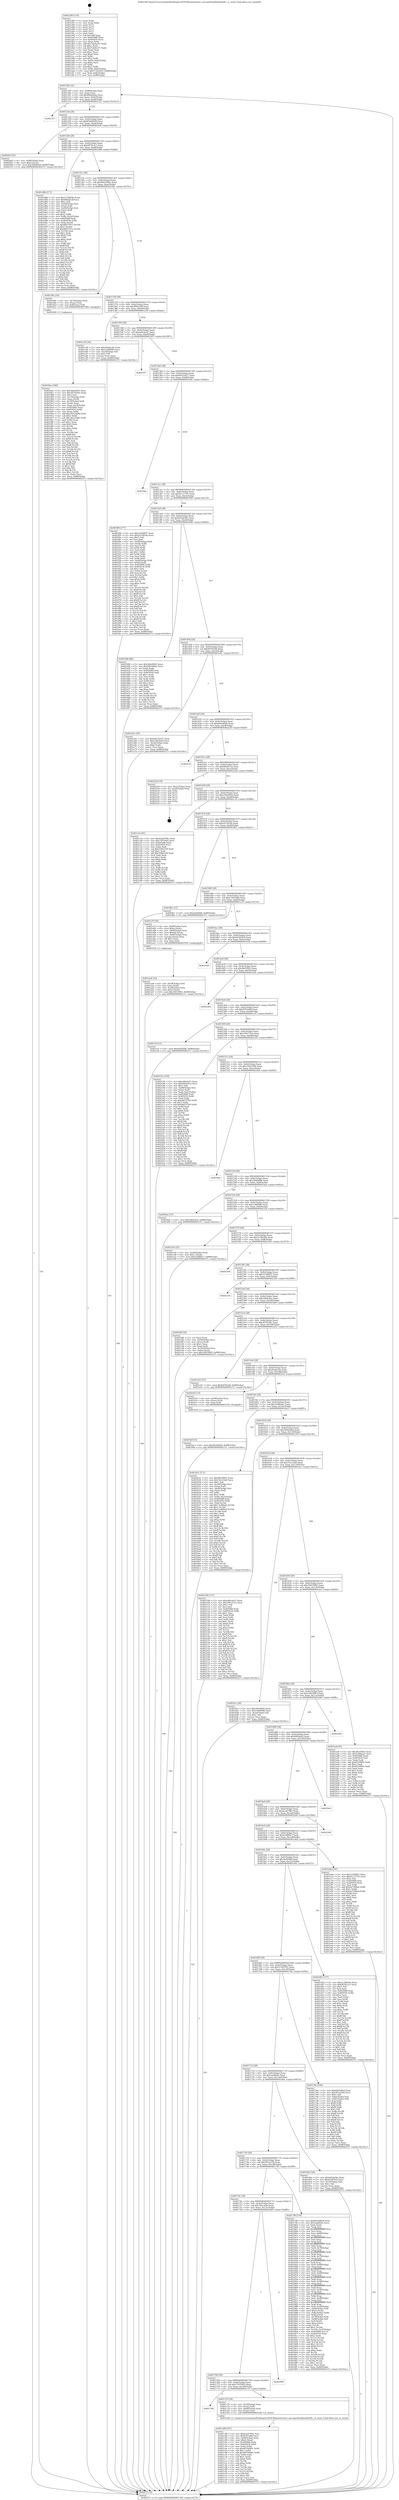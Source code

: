 digraph "0x401290" {
  label = "0x401290 (/mnt/c/Users/mathe/Desktop/tcc/POCII/binaries/extr_micropythonliboofatfsff.c_st_word_Final-ollvm.out::main(0))"
  labelloc = "t"
  node[shape=record]

  Entry [label="",width=0.3,height=0.3,shape=circle,fillcolor=black,style=filled]
  "0x401304" [label="{
     0x401304 [32]\l
     | [instrs]\l
     &nbsp;&nbsp;0x401304 \<+6\>: mov -0x88(%rbp),%eax\l
     &nbsp;&nbsp;0x40130a \<+2\>: mov %eax,%ecx\l
     &nbsp;&nbsp;0x40130c \<+6\>: sub $0x800ae4ba,%ecx\l
     &nbsp;&nbsp;0x401312 \<+6\>: mov %eax,-0x9c(%rbp)\l
     &nbsp;&nbsp;0x401318 \<+6\>: mov %ecx,-0xa0(%rbp)\l
     &nbsp;&nbsp;0x40131e \<+6\>: je 0000000000402353 \<main+0x10c3\>\l
  }"]
  "0x402353" [label="{
     0x402353\l
  }", style=dashed]
  "0x401324" [label="{
     0x401324 [28]\l
     | [instrs]\l
     &nbsp;&nbsp;0x401324 \<+5\>: jmp 0000000000401329 \<main+0x99\>\l
     &nbsp;&nbsp;0x401329 \<+6\>: mov -0x9c(%rbp),%eax\l
     &nbsp;&nbsp;0x40132f \<+5\>: sub $0x85a0d028,%eax\l
     &nbsp;&nbsp;0x401334 \<+6\>: mov %eax,-0xa4(%rbp)\l
     &nbsp;&nbsp;0x40133a \<+6\>: je 00000000004020ef \<main+0xe5f\>\l
  }"]
  Exit [label="",width=0.3,height=0.3,shape=circle,fillcolor=black,style=filled,peripheries=2]
  "0x4020ef" [label="{
     0x4020ef [25]\l
     | [instrs]\l
     &nbsp;&nbsp;0x4020ef \<+4\>: mov -0x80(%rbp),%rax\l
     &nbsp;&nbsp;0x4020f3 \<+6\>: movl $0x0,(%rax)\l
     &nbsp;&nbsp;0x4020f9 \<+10\>: movl $0x309eb0ed,-0x88(%rbp)\l
     &nbsp;&nbsp;0x402103 \<+5\>: jmp 000000000040237c \<main+0x10ec\>\l
  }"]
  "0x401340" [label="{
     0x401340 [28]\l
     | [instrs]\l
     &nbsp;&nbsp;0x401340 \<+5\>: jmp 0000000000401345 \<main+0xb5\>\l
     &nbsp;&nbsp;0x401345 \<+6\>: mov -0x9c(%rbp),%eax\l
     &nbsp;&nbsp;0x40134b \<+5\>: sub $0x9078c3c1,%eax\l
     &nbsp;&nbsp;0x401350 \<+6\>: mov %eax,-0xa8(%rbp)\l
     &nbsp;&nbsp;0x401356 \<+6\>: je 0000000000401d8b \<main+0xafb\>\l
  }"]
  "0x401fcf" [label="{
     0x401fcf [15]\l
     | [instrs]\l
     &nbsp;&nbsp;0x401fcf \<+10\>: movl $0x85a0d028,-0x88(%rbp)\l
     &nbsp;&nbsp;0x401fd9 \<+5\>: jmp 000000000040237c \<main+0x10ec\>\l
  }"]
  "0x401d8b" [label="{
     0x401d8b [171]\l
     | [instrs]\l
     &nbsp;&nbsp;0x401d8b \<+5\>: mov $0x2130630e,%eax\l
     &nbsp;&nbsp;0x401d90 \<+5\>: mov $0x9f42d1df,%ecx\l
     &nbsp;&nbsp;0x401d95 \<+2\>: mov $0x1,%dl\l
     &nbsp;&nbsp;0x401d97 \<+4\>: mov -0x48(%rbp),%rsi\l
     &nbsp;&nbsp;0x401d9b \<+2\>: mov (%rsi),%edi\l
     &nbsp;&nbsp;0x401d9d \<+4\>: mov -0x60(%rbp),%rsi\l
     &nbsp;&nbsp;0x401da1 \<+2\>: cmp (%rsi),%edi\l
     &nbsp;&nbsp;0x401da3 \<+4\>: setl %r8b\l
     &nbsp;&nbsp;0x401da7 \<+4\>: and $0x1,%r8b\l
     &nbsp;&nbsp;0x401dab \<+4\>: mov %r8b,-0x2d(%rbp)\l
     &nbsp;&nbsp;0x401daf \<+7\>: mov 0x405068,%edi\l
     &nbsp;&nbsp;0x401db6 \<+8\>: mov 0x405054,%r9d\l
     &nbsp;&nbsp;0x401dbe \<+3\>: mov %edi,%r10d\l
     &nbsp;&nbsp;0x401dc1 \<+7\>: sub $0xfd027912,%r10d\l
     &nbsp;&nbsp;0x401dc8 \<+4\>: sub $0x1,%r10d\l
     &nbsp;&nbsp;0x401dcc \<+7\>: add $0xfd027912,%r10d\l
     &nbsp;&nbsp;0x401dd3 \<+4\>: imul %r10d,%edi\l
     &nbsp;&nbsp;0x401dd7 \<+3\>: and $0x1,%edi\l
     &nbsp;&nbsp;0x401dda \<+3\>: cmp $0x0,%edi\l
     &nbsp;&nbsp;0x401ddd \<+4\>: sete %r8b\l
     &nbsp;&nbsp;0x401de1 \<+4\>: cmp $0xa,%r9d\l
     &nbsp;&nbsp;0x401de5 \<+4\>: setl %r11b\l
     &nbsp;&nbsp;0x401de9 \<+3\>: mov %r8b,%bl\l
     &nbsp;&nbsp;0x401dec \<+3\>: xor $0xff,%bl\l
     &nbsp;&nbsp;0x401def \<+3\>: mov %r11b,%r14b\l
     &nbsp;&nbsp;0x401df2 \<+4\>: xor $0xff,%r14b\l
     &nbsp;&nbsp;0x401df6 \<+3\>: xor $0x0,%dl\l
     &nbsp;&nbsp;0x401df9 \<+3\>: mov %bl,%r15b\l
     &nbsp;&nbsp;0x401dfc \<+4\>: and $0x0,%r15b\l
     &nbsp;&nbsp;0x401e00 \<+3\>: and %dl,%r8b\l
     &nbsp;&nbsp;0x401e03 \<+3\>: mov %r14b,%r12b\l
     &nbsp;&nbsp;0x401e06 \<+4\>: and $0x0,%r12b\l
     &nbsp;&nbsp;0x401e0a \<+3\>: and %dl,%r11b\l
     &nbsp;&nbsp;0x401e0d \<+3\>: or %r8b,%r15b\l
     &nbsp;&nbsp;0x401e10 \<+3\>: or %r11b,%r12b\l
     &nbsp;&nbsp;0x401e13 \<+3\>: xor %r12b,%r15b\l
     &nbsp;&nbsp;0x401e16 \<+3\>: or %r14b,%bl\l
     &nbsp;&nbsp;0x401e19 \<+3\>: xor $0xff,%bl\l
     &nbsp;&nbsp;0x401e1c \<+3\>: or $0x0,%dl\l
     &nbsp;&nbsp;0x401e1f \<+2\>: and %dl,%bl\l
     &nbsp;&nbsp;0x401e21 \<+3\>: or %bl,%r15b\l
     &nbsp;&nbsp;0x401e24 \<+4\>: test $0x1,%r15b\l
     &nbsp;&nbsp;0x401e28 \<+3\>: cmovne %ecx,%eax\l
     &nbsp;&nbsp;0x401e2b \<+6\>: mov %eax,-0x88(%rbp)\l
     &nbsp;&nbsp;0x401e31 \<+5\>: jmp 000000000040237c \<main+0x10ec\>\l
  }"]
  "0x40135c" [label="{
     0x40135c [28]\l
     | [instrs]\l
     &nbsp;&nbsp;0x40135c \<+5\>: jmp 0000000000401361 \<main+0xd1\>\l
     &nbsp;&nbsp;0x401361 \<+6\>: mov -0x9c(%rbp),%eax\l
     &nbsp;&nbsp;0x401367 \<+5\>: sub $0x9641b842,%eax\l
     &nbsp;&nbsp;0x40136c \<+6\>: mov %eax,-0xac(%rbp)\l
     &nbsp;&nbsp;0x401372 \<+6\>: je 000000000040199c \<main+0x70c\>\l
  }"]
  "0x401c88" [label="{
     0x401c88 [107]\l
     | [instrs]\l
     &nbsp;&nbsp;0x401c88 \<+5\>: mov $0x43a47081,%esi\l
     &nbsp;&nbsp;0x401c8d \<+5\>: mov $0xf597adbf,%ecx\l
     &nbsp;&nbsp;0x401c92 \<+4\>: mov -0x48(%rbp),%rax\l
     &nbsp;&nbsp;0x401c96 \<+6\>: movl $0x0,(%rax)\l
     &nbsp;&nbsp;0x401c9c \<+7\>: mov 0x405068,%edx\l
     &nbsp;&nbsp;0x401ca3 \<+8\>: mov 0x405054,%r8d\l
     &nbsp;&nbsp;0x401cab \<+3\>: mov %edx,%r9d\l
     &nbsp;&nbsp;0x401cae \<+7\>: sub $0x4874d481,%r9d\l
     &nbsp;&nbsp;0x401cb5 \<+4\>: sub $0x1,%r9d\l
     &nbsp;&nbsp;0x401cb9 \<+7\>: add $0x4874d481,%r9d\l
     &nbsp;&nbsp;0x401cc0 \<+4\>: imul %r9d,%edx\l
     &nbsp;&nbsp;0x401cc4 \<+3\>: and $0x1,%edx\l
     &nbsp;&nbsp;0x401cc7 \<+3\>: cmp $0x0,%edx\l
     &nbsp;&nbsp;0x401cca \<+4\>: sete %r10b\l
     &nbsp;&nbsp;0x401cce \<+4\>: cmp $0xa,%r8d\l
     &nbsp;&nbsp;0x401cd2 \<+4\>: setl %r11b\l
     &nbsp;&nbsp;0x401cd6 \<+3\>: mov %r10b,%bl\l
     &nbsp;&nbsp;0x401cd9 \<+3\>: and %r11b,%bl\l
     &nbsp;&nbsp;0x401cdc \<+3\>: xor %r11b,%r10b\l
     &nbsp;&nbsp;0x401cdf \<+3\>: or %r10b,%bl\l
     &nbsp;&nbsp;0x401ce2 \<+3\>: test $0x1,%bl\l
     &nbsp;&nbsp;0x401ce5 \<+3\>: cmovne %ecx,%esi\l
     &nbsp;&nbsp;0x401ce8 \<+6\>: mov %esi,-0x88(%rbp)\l
     &nbsp;&nbsp;0x401cee \<+5\>: jmp 000000000040237c \<main+0x10ec\>\l
  }"]
  "0x40199c" [label="{
     0x40199c [16]\l
     | [instrs]\l
     &nbsp;&nbsp;0x40199c \<+4\>: mov -0x78(%rbp),%rax\l
     &nbsp;&nbsp;0x4019a0 \<+3\>: mov (%rax),%rax\l
     &nbsp;&nbsp;0x4019a3 \<+4\>: mov 0x8(%rax),%rdi\l
     &nbsp;&nbsp;0x4019a7 \<+5\>: call 0000000000401060 \<atoi@plt\>\l
     | [calls]\l
     &nbsp;&nbsp;0x401060 \{1\} (unknown)\l
  }"]
  "0x401378" [label="{
     0x401378 [28]\l
     | [instrs]\l
     &nbsp;&nbsp;0x401378 \<+5\>: jmp 000000000040137d \<main+0xed\>\l
     &nbsp;&nbsp;0x40137d \<+6\>: mov -0x9c(%rbp),%eax\l
     &nbsp;&nbsp;0x401383 \<+5\>: sub $0x9f42d1df,%eax\l
     &nbsp;&nbsp;0x401388 \<+6\>: mov %eax,-0xb0(%rbp)\l
     &nbsp;&nbsp;0x40138e \<+6\>: je 0000000000401e36 \<main+0xba6\>\l
  }"]
  "0x401784" [label="{
     0x401784\l
  }", style=dashed]
  "0x401e36" [label="{
     0x401e36 [30]\l
     | [instrs]\l
     &nbsp;&nbsp;0x401e36 \<+5\>: mov $0x2be8a1de,%eax\l
     &nbsp;&nbsp;0x401e3b \<+5\>: mov $0x1c0bf946,%ecx\l
     &nbsp;&nbsp;0x401e40 \<+3\>: mov -0x2d(%rbp),%dl\l
     &nbsp;&nbsp;0x401e43 \<+3\>: test $0x1,%dl\l
     &nbsp;&nbsp;0x401e46 \<+3\>: cmovne %ecx,%eax\l
     &nbsp;&nbsp;0x401e49 \<+6\>: mov %eax,-0x88(%rbp)\l
     &nbsp;&nbsp;0x401e4f \<+5\>: jmp 000000000040237c \<main+0x10ec\>\l
  }"]
  "0x401394" [label="{
     0x401394 [28]\l
     | [instrs]\l
     &nbsp;&nbsp;0x401394 \<+5\>: jmp 0000000000401399 \<main+0x109\>\l
     &nbsp;&nbsp;0x401399 \<+6\>: mov -0x9c(%rbp),%eax\l
     &nbsp;&nbsp;0x40139f \<+5\>: sub $0xad0c4a51,%eax\l
     &nbsp;&nbsp;0x4013a4 \<+6\>: mov %eax,-0xb4(%rbp)\l
     &nbsp;&nbsp;0x4013aa \<+6\>: je 0000000000402367 \<main+0x10d7\>\l
  }"]
  "0x401c76" [label="{
     0x401c76 [18]\l
     | [instrs]\l
     &nbsp;&nbsp;0x401c76 \<+4\>: mov -0x58(%rbp),%rax\l
     &nbsp;&nbsp;0x401c7a \<+3\>: mov (%rax),%rdi\l
     &nbsp;&nbsp;0x401c7d \<+4\>: mov -0x68(%rbp),%rax\l
     &nbsp;&nbsp;0x401c81 \<+2\>: mov (%rax),%esi\l
     &nbsp;&nbsp;0x401c83 \<+5\>: call 0000000000401240 \<st_word\>\l
     | [calls]\l
     &nbsp;&nbsp;0x401240 \{1\} (/mnt/c/Users/mathe/Desktop/tcc/POCII/binaries/extr_micropythonliboofatfsff.c_st_word_Final-ollvm.out::st_word)\l
  }"]
  "0x402367" [label="{
     0x402367\l
  }", style=dashed]
  "0x4013b0" [label="{
     0x4013b0 [28]\l
     | [instrs]\l
     &nbsp;&nbsp;0x4013b0 \<+5\>: jmp 00000000004013b5 \<main+0x125\>\l
     &nbsp;&nbsp;0x4013b5 \<+6\>: mov -0x9c(%rbp),%eax\l
     &nbsp;&nbsp;0x4013bb \<+5\>: sub $0xb0232637,%eax\l
     &nbsp;&nbsp;0x4013c0 \<+6\>: mov %eax,-0xb8(%rbp)\l
     &nbsp;&nbsp;0x4013c6 \<+6\>: je 0000000000401fde \<main+0xd4e\>\l
  }"]
  "0x401768" [label="{
     0x401768 [28]\l
     | [instrs]\l
     &nbsp;&nbsp;0x401768 \<+5\>: jmp 000000000040176d \<main+0x4dd\>\l
     &nbsp;&nbsp;0x40176d \<+6\>: mov -0x9c(%rbp),%eax\l
     &nbsp;&nbsp;0x401773 \<+5\>: sub $0x7597f4d5,%eax\l
     &nbsp;&nbsp;0x401778 \<+6\>: mov %eax,-0x140(%rbp)\l
     &nbsp;&nbsp;0x40177e \<+6\>: je 0000000000401c76 \<main+0x9e6\>\l
  }"]
  "0x401fde" [label="{
     0x401fde\l
  }", style=dashed]
  "0x4013cc" [label="{
     0x4013cc [28]\l
     | [instrs]\l
     &nbsp;&nbsp;0x4013cc \<+5\>: jmp 00000000004013d1 \<main+0x141\>\l
     &nbsp;&nbsp;0x4013d1 \<+6\>: mov -0x9c(%rbp),%eax\l
     &nbsp;&nbsp;0x4013d7 \<+5\>: sub $0xb1c11761,%eax\l
     &nbsp;&nbsp;0x4013dc \<+6\>: mov %eax,-0xbc(%rbp)\l
     &nbsp;&nbsp;0x4013e2 \<+6\>: je 0000000000401f00 \<main+0xc70\>\l
  }"]
  "0x402080" [label="{
     0x402080\l
  }", style=dashed]
  "0x401f00" [label="{
     0x401f00 [177]\l
     | [instrs]\l
     &nbsp;&nbsp;0x401f00 \<+5\>: mov $0x222f4807,%eax\l
     &nbsp;&nbsp;0x401f05 \<+5\>: mov $0xc015819a,%ecx\l
     &nbsp;&nbsp;0x401f0a \<+2\>: mov $0x1,%dl\l
     &nbsp;&nbsp;0x401f0c \<+2\>: xor %esi,%esi\l
     &nbsp;&nbsp;0x401f0e \<+4\>: mov -0x48(%rbp),%rdi\l
     &nbsp;&nbsp;0x401f12 \<+3\>: mov (%rdi),%r8d\l
     &nbsp;&nbsp;0x401f15 \<+3\>: mov %esi,%r9d\l
     &nbsp;&nbsp;0x401f18 \<+3\>: sub %r8d,%r9d\l
     &nbsp;&nbsp;0x401f1b \<+3\>: mov %esi,%r8d\l
     &nbsp;&nbsp;0x401f1e \<+4\>: sub $0x1,%r8d\l
     &nbsp;&nbsp;0x401f22 \<+3\>: add %r8d,%r9d\l
     &nbsp;&nbsp;0x401f25 \<+3\>: mov %esi,%r8d\l
     &nbsp;&nbsp;0x401f28 \<+3\>: sub %r9d,%r8d\l
     &nbsp;&nbsp;0x401f2b \<+4\>: mov -0x48(%rbp),%rdi\l
     &nbsp;&nbsp;0x401f2f \<+3\>: mov %r8d,(%rdi)\l
     &nbsp;&nbsp;0x401f32 \<+8\>: mov 0x405068,%r8d\l
     &nbsp;&nbsp;0x401f3a \<+8\>: mov 0x405054,%r9d\l
     &nbsp;&nbsp;0x401f42 \<+3\>: sub $0x1,%esi\l
     &nbsp;&nbsp;0x401f45 \<+3\>: mov %r8d,%r10d\l
     &nbsp;&nbsp;0x401f48 \<+3\>: add %esi,%r10d\l
     &nbsp;&nbsp;0x401f4b \<+4\>: imul %r10d,%r8d\l
     &nbsp;&nbsp;0x401f4f \<+4\>: and $0x1,%r8d\l
     &nbsp;&nbsp;0x401f53 \<+4\>: cmp $0x0,%r8d\l
     &nbsp;&nbsp;0x401f57 \<+4\>: sete %r11b\l
     &nbsp;&nbsp;0x401f5b \<+4\>: cmp $0xa,%r9d\l
     &nbsp;&nbsp;0x401f5f \<+3\>: setl %bl\l
     &nbsp;&nbsp;0x401f62 \<+3\>: mov %r11b,%r14b\l
     &nbsp;&nbsp;0x401f65 \<+4\>: xor $0xff,%r14b\l
     &nbsp;&nbsp;0x401f69 \<+3\>: mov %bl,%r15b\l
     &nbsp;&nbsp;0x401f6c \<+4\>: xor $0xff,%r15b\l
     &nbsp;&nbsp;0x401f70 \<+3\>: xor $0x1,%dl\l
     &nbsp;&nbsp;0x401f73 \<+3\>: mov %r14b,%r12b\l
     &nbsp;&nbsp;0x401f76 \<+4\>: and $0xff,%r12b\l
     &nbsp;&nbsp;0x401f7a \<+3\>: and %dl,%r11b\l
     &nbsp;&nbsp;0x401f7d \<+3\>: mov %r15b,%r13b\l
     &nbsp;&nbsp;0x401f80 \<+4\>: and $0xff,%r13b\l
     &nbsp;&nbsp;0x401f84 \<+2\>: and %dl,%bl\l
     &nbsp;&nbsp;0x401f86 \<+3\>: or %r11b,%r12b\l
     &nbsp;&nbsp;0x401f89 \<+3\>: or %bl,%r13b\l
     &nbsp;&nbsp;0x401f8c \<+3\>: xor %r13b,%r12b\l
     &nbsp;&nbsp;0x401f8f \<+3\>: or %r15b,%r14b\l
     &nbsp;&nbsp;0x401f92 \<+4\>: xor $0xff,%r14b\l
     &nbsp;&nbsp;0x401f96 \<+3\>: or $0x1,%dl\l
     &nbsp;&nbsp;0x401f99 \<+3\>: and %dl,%r14b\l
     &nbsp;&nbsp;0x401f9c \<+3\>: or %r14b,%r12b\l
     &nbsp;&nbsp;0x401f9f \<+4\>: test $0x1,%r12b\l
     &nbsp;&nbsp;0x401fa3 \<+3\>: cmovne %ecx,%eax\l
     &nbsp;&nbsp;0x401fa6 \<+6\>: mov %eax,-0x88(%rbp)\l
     &nbsp;&nbsp;0x401fac \<+5\>: jmp 000000000040237c \<main+0x10ec\>\l
  }"]
  "0x4013e8" [label="{
     0x4013e8 [28]\l
     | [instrs]\l
     &nbsp;&nbsp;0x4013e8 \<+5\>: jmp 00000000004013ed \<main+0x15d\>\l
     &nbsp;&nbsp;0x4013ed \<+6\>: mov -0x9c(%rbp),%eax\l
     &nbsp;&nbsp;0x4013f3 \<+5\>: sub $0xb45ab56c,%eax\l
     &nbsp;&nbsp;0x4013f8 \<+6\>: mov %eax,-0xc0(%rbp)\l
     &nbsp;&nbsp;0x4013fe \<+6\>: je 0000000000401946 \<main+0x6b6\>\l
  }"]
  "0x401aa6" [label="{
     0x401aa6 [32]\l
     | [instrs]\l
     &nbsp;&nbsp;0x401aa6 \<+4\>: mov -0x58(%rbp),%rdi\l
     &nbsp;&nbsp;0x401aaa \<+3\>: mov %rax,(%rdi)\l
     &nbsp;&nbsp;0x401aad \<+4\>: mov -0x50(%rbp),%rax\l
     &nbsp;&nbsp;0x401ab1 \<+6\>: movl $0x0,(%rax)\l
     &nbsp;&nbsp;0x401ab7 \<+10\>: movl $0x34919965,-0x88(%rbp)\l
     &nbsp;&nbsp;0x401ac1 \<+5\>: jmp 000000000040237c \<main+0x10ec\>\l
  }"]
  "0x401946" [label="{
     0x401946 [86]\l
     | [instrs]\l
     &nbsp;&nbsp;0x401946 \<+5\>: mov $0x3ddc6093,%eax\l
     &nbsp;&nbsp;0x40194b \<+5\>: mov $0x9641b842,%ecx\l
     &nbsp;&nbsp;0x401950 \<+2\>: xor %edx,%edx\l
     &nbsp;&nbsp;0x401952 \<+7\>: mov 0x405068,%esi\l
     &nbsp;&nbsp;0x401959 \<+7\>: mov 0x405054,%edi\l
     &nbsp;&nbsp;0x401960 \<+3\>: sub $0x1,%edx\l
     &nbsp;&nbsp;0x401963 \<+3\>: mov %esi,%r8d\l
     &nbsp;&nbsp;0x401966 \<+3\>: add %edx,%r8d\l
     &nbsp;&nbsp;0x401969 \<+4\>: imul %r8d,%esi\l
     &nbsp;&nbsp;0x40196d \<+3\>: and $0x1,%esi\l
     &nbsp;&nbsp;0x401970 \<+3\>: cmp $0x0,%esi\l
     &nbsp;&nbsp;0x401973 \<+4\>: sete %r9b\l
     &nbsp;&nbsp;0x401977 \<+3\>: cmp $0xa,%edi\l
     &nbsp;&nbsp;0x40197a \<+4\>: setl %r10b\l
     &nbsp;&nbsp;0x40197e \<+3\>: mov %r9b,%r11b\l
     &nbsp;&nbsp;0x401981 \<+3\>: and %r10b,%r11b\l
     &nbsp;&nbsp;0x401984 \<+3\>: xor %r10b,%r9b\l
     &nbsp;&nbsp;0x401987 \<+3\>: or %r9b,%r11b\l
     &nbsp;&nbsp;0x40198a \<+4\>: test $0x1,%r11b\l
     &nbsp;&nbsp;0x40198e \<+3\>: cmovne %ecx,%eax\l
     &nbsp;&nbsp;0x401991 \<+6\>: mov %eax,-0x88(%rbp)\l
     &nbsp;&nbsp;0x401997 \<+5\>: jmp 000000000040237c \<main+0x10ec\>\l
  }"]
  "0x401404" [label="{
     0x401404 [28]\l
     | [instrs]\l
     &nbsp;&nbsp;0x401404 \<+5\>: jmp 0000000000401409 \<main+0x179\>\l
     &nbsp;&nbsp;0x401409 \<+6\>: mov -0x9c(%rbp),%eax\l
     &nbsp;&nbsp;0x40140f \<+5\>: sub $0xb6705af4,%eax\l
     &nbsp;&nbsp;0x401414 \<+6\>: mov %eax,-0xc4(%rbp)\l
     &nbsp;&nbsp;0x40141a \<+6\>: je 0000000000401a61 \<main+0x7d1\>\l
  }"]
  "0x4019ac" [label="{
     0x4019ac [166]\l
     | [instrs]\l
     &nbsp;&nbsp;0x4019ac \<+5\>: mov $0x3ddc6093,%ecx\l
     &nbsp;&nbsp;0x4019b1 \<+5\>: mov $0x26795a9c,%edx\l
     &nbsp;&nbsp;0x4019b6 \<+3\>: mov $0x1,%sil\l
     &nbsp;&nbsp;0x4019b9 \<+4\>: mov -0x70(%rbp),%rdi\l
     &nbsp;&nbsp;0x4019bd \<+2\>: mov %eax,(%rdi)\l
     &nbsp;&nbsp;0x4019bf \<+4\>: mov -0x70(%rbp),%rdi\l
     &nbsp;&nbsp;0x4019c3 \<+2\>: mov (%rdi),%eax\l
     &nbsp;&nbsp;0x4019c5 \<+3\>: mov %eax,-0x34(%rbp)\l
     &nbsp;&nbsp;0x4019c8 \<+7\>: mov 0x405068,%eax\l
     &nbsp;&nbsp;0x4019cf \<+8\>: mov 0x405054,%r8d\l
     &nbsp;&nbsp;0x4019d7 \<+3\>: mov %eax,%r9d\l
     &nbsp;&nbsp;0x4019da \<+7\>: add $0x34225b86,%r9d\l
     &nbsp;&nbsp;0x4019e1 \<+4\>: sub $0x1,%r9d\l
     &nbsp;&nbsp;0x4019e5 \<+7\>: sub $0x34225b86,%r9d\l
     &nbsp;&nbsp;0x4019ec \<+4\>: imul %r9d,%eax\l
     &nbsp;&nbsp;0x4019f0 \<+3\>: and $0x1,%eax\l
     &nbsp;&nbsp;0x4019f3 \<+3\>: cmp $0x0,%eax\l
     &nbsp;&nbsp;0x4019f6 \<+4\>: sete %r10b\l
     &nbsp;&nbsp;0x4019fa \<+4\>: cmp $0xa,%r8d\l
     &nbsp;&nbsp;0x4019fe \<+4\>: setl %r11b\l
     &nbsp;&nbsp;0x401a02 \<+3\>: mov %r10b,%bl\l
     &nbsp;&nbsp;0x401a05 \<+3\>: xor $0xff,%bl\l
     &nbsp;&nbsp;0x401a08 \<+3\>: mov %r11b,%r14b\l
     &nbsp;&nbsp;0x401a0b \<+4\>: xor $0xff,%r14b\l
     &nbsp;&nbsp;0x401a0f \<+4\>: xor $0x1,%sil\l
     &nbsp;&nbsp;0x401a13 \<+3\>: mov %bl,%r15b\l
     &nbsp;&nbsp;0x401a16 \<+4\>: and $0xff,%r15b\l
     &nbsp;&nbsp;0x401a1a \<+3\>: and %sil,%r10b\l
     &nbsp;&nbsp;0x401a1d \<+3\>: mov %r14b,%r12b\l
     &nbsp;&nbsp;0x401a20 \<+4\>: and $0xff,%r12b\l
     &nbsp;&nbsp;0x401a24 \<+3\>: and %sil,%r11b\l
     &nbsp;&nbsp;0x401a27 \<+3\>: or %r10b,%r15b\l
     &nbsp;&nbsp;0x401a2a \<+3\>: or %r11b,%r12b\l
     &nbsp;&nbsp;0x401a2d \<+3\>: xor %r12b,%r15b\l
     &nbsp;&nbsp;0x401a30 \<+3\>: or %r14b,%bl\l
     &nbsp;&nbsp;0x401a33 \<+3\>: xor $0xff,%bl\l
     &nbsp;&nbsp;0x401a36 \<+4\>: or $0x1,%sil\l
     &nbsp;&nbsp;0x401a3a \<+3\>: and %sil,%bl\l
     &nbsp;&nbsp;0x401a3d \<+3\>: or %bl,%r15b\l
     &nbsp;&nbsp;0x401a40 \<+4\>: test $0x1,%r15b\l
     &nbsp;&nbsp;0x401a44 \<+3\>: cmovne %edx,%ecx\l
     &nbsp;&nbsp;0x401a47 \<+6\>: mov %ecx,-0x88(%rbp)\l
     &nbsp;&nbsp;0x401a4d \<+5\>: jmp 000000000040237c \<main+0x10ec\>\l
  }"]
  "0x401a61" [label="{
     0x401a61 [30]\l
     | [instrs]\l
     &nbsp;&nbsp;0x401a61 \<+5\>: mov $0xb0232637,%eax\l
     &nbsp;&nbsp;0x401a66 \<+5\>: mov $0xc1843eb0,%ecx\l
     &nbsp;&nbsp;0x401a6b \<+3\>: mov -0x34(%rbp),%edx\l
     &nbsp;&nbsp;0x401a6e \<+3\>: cmp $0x0,%edx\l
     &nbsp;&nbsp;0x401a71 \<+3\>: cmove %ecx,%eax\l
     &nbsp;&nbsp;0x401a74 \<+6\>: mov %eax,-0x88(%rbp)\l
     &nbsp;&nbsp;0x401a7a \<+5\>: jmp 000000000040237c \<main+0x10ec\>\l
  }"]
  "0x401420" [label="{
     0x401420 [28]\l
     | [instrs]\l
     &nbsp;&nbsp;0x401420 \<+5\>: jmp 0000000000401425 \<main+0x195\>\l
     &nbsp;&nbsp;0x401425 \<+6\>: mov -0x9c(%rbp),%eax\l
     &nbsp;&nbsp;0x40142b \<+5\>: sub $0xb9e5d0e8,%eax\l
     &nbsp;&nbsp;0x401430 \<+6\>: mov %eax,-0xc8(%rbp)\l
     &nbsp;&nbsp;0x401436 \<+6\>: je 000000000040223f \<main+0xfaf\>\l
  }"]
  "0x40174c" [label="{
     0x40174c [28]\l
     | [instrs]\l
     &nbsp;&nbsp;0x40174c \<+5\>: jmp 0000000000401751 \<main+0x4c1\>\l
     &nbsp;&nbsp;0x401751 \<+6\>: mov -0x9c(%rbp),%eax\l
     &nbsp;&nbsp;0x401757 \<+5\>: sub $0x74fcc426,%eax\l
     &nbsp;&nbsp;0x40175c \<+6\>: mov %eax,-0x13c(%rbp)\l
     &nbsp;&nbsp;0x401762 \<+6\>: je 0000000000402080 \<main+0xdf0\>\l
  }"]
  "0x40223f" [label="{
     0x40223f\l
  }", style=dashed]
  "0x40143c" [label="{
     0x40143c [28]\l
     | [instrs]\l
     &nbsp;&nbsp;0x40143c \<+5\>: jmp 0000000000401441 \<main+0x1b1\>\l
     &nbsp;&nbsp;0x401441 \<+6\>: mov -0x9c(%rbp),%eax\l
     &nbsp;&nbsp;0x401447 \<+5\>: sub $0xbf45631a,%eax\l
     &nbsp;&nbsp;0x40144c \<+6\>: mov %eax,-0xcc(%rbp)\l
     &nbsp;&nbsp;0x401452 \<+6\>: je 000000000040222d \<main+0xf9d\>\l
  }"]
  "0x4017f8" [label="{
     0x4017f8 [274]\l
     | [instrs]\l
     &nbsp;&nbsp;0x4017f8 \<+5\>: mov $0xb9e5d0e8,%eax\l
     &nbsp;&nbsp;0x4017fd \<+5\>: mov $0x5aafbb4c,%ecx\l
     &nbsp;&nbsp;0x401802 \<+2\>: xor %edx,%edx\l
     &nbsp;&nbsp;0x401804 \<+3\>: mov %rsp,%rsi\l
     &nbsp;&nbsp;0x401807 \<+4\>: add $0xfffffffffffffff0,%rsi\l
     &nbsp;&nbsp;0x40180b \<+3\>: mov %rsi,%rsp\l
     &nbsp;&nbsp;0x40180e \<+4\>: mov %rsi,-0x80(%rbp)\l
     &nbsp;&nbsp;0x401812 \<+3\>: mov %rsp,%rsi\l
     &nbsp;&nbsp;0x401815 \<+4\>: add $0xfffffffffffffff0,%rsi\l
     &nbsp;&nbsp;0x401819 \<+3\>: mov %rsi,%rsp\l
     &nbsp;&nbsp;0x40181c \<+3\>: mov %rsp,%rdi\l
     &nbsp;&nbsp;0x40181f \<+4\>: add $0xfffffffffffffff0,%rdi\l
     &nbsp;&nbsp;0x401823 \<+3\>: mov %rdi,%rsp\l
     &nbsp;&nbsp;0x401826 \<+4\>: mov %rdi,-0x78(%rbp)\l
     &nbsp;&nbsp;0x40182a \<+3\>: mov %rsp,%rdi\l
     &nbsp;&nbsp;0x40182d \<+4\>: add $0xfffffffffffffff0,%rdi\l
     &nbsp;&nbsp;0x401831 \<+3\>: mov %rdi,%rsp\l
     &nbsp;&nbsp;0x401834 \<+4\>: mov %rdi,-0x70(%rbp)\l
     &nbsp;&nbsp;0x401838 \<+3\>: mov %rsp,%rdi\l
     &nbsp;&nbsp;0x40183b \<+4\>: add $0xfffffffffffffff0,%rdi\l
     &nbsp;&nbsp;0x40183f \<+3\>: mov %rdi,%rsp\l
     &nbsp;&nbsp;0x401842 \<+4\>: mov %rdi,-0x68(%rbp)\l
     &nbsp;&nbsp;0x401846 \<+3\>: mov %rsp,%rdi\l
     &nbsp;&nbsp;0x401849 \<+4\>: add $0xfffffffffffffff0,%rdi\l
     &nbsp;&nbsp;0x40184d \<+3\>: mov %rdi,%rsp\l
     &nbsp;&nbsp;0x401850 \<+4\>: mov %rdi,-0x60(%rbp)\l
     &nbsp;&nbsp;0x401854 \<+3\>: mov %rsp,%rdi\l
     &nbsp;&nbsp;0x401857 \<+4\>: add $0xfffffffffffffff0,%rdi\l
     &nbsp;&nbsp;0x40185b \<+3\>: mov %rdi,%rsp\l
     &nbsp;&nbsp;0x40185e \<+4\>: mov %rdi,-0x58(%rbp)\l
     &nbsp;&nbsp;0x401862 \<+3\>: mov %rsp,%rdi\l
     &nbsp;&nbsp;0x401865 \<+4\>: add $0xfffffffffffffff0,%rdi\l
     &nbsp;&nbsp;0x401869 \<+3\>: mov %rdi,%rsp\l
     &nbsp;&nbsp;0x40186c \<+4\>: mov %rdi,-0x50(%rbp)\l
     &nbsp;&nbsp;0x401870 \<+3\>: mov %rsp,%rdi\l
     &nbsp;&nbsp;0x401873 \<+4\>: add $0xfffffffffffffff0,%rdi\l
     &nbsp;&nbsp;0x401877 \<+3\>: mov %rdi,%rsp\l
     &nbsp;&nbsp;0x40187a \<+4\>: mov %rdi,-0x48(%rbp)\l
     &nbsp;&nbsp;0x40187e \<+3\>: mov %rsp,%rdi\l
     &nbsp;&nbsp;0x401881 \<+4\>: add $0xfffffffffffffff0,%rdi\l
     &nbsp;&nbsp;0x401885 \<+3\>: mov %rdi,%rsp\l
     &nbsp;&nbsp;0x401888 \<+4\>: mov %rdi,-0x40(%rbp)\l
     &nbsp;&nbsp;0x40188c \<+4\>: mov -0x80(%rbp),%rdi\l
     &nbsp;&nbsp;0x401890 \<+6\>: movl $0x0,(%rdi)\l
     &nbsp;&nbsp;0x401896 \<+7\>: mov -0x8c(%rbp),%r8d\l
     &nbsp;&nbsp;0x40189d \<+3\>: mov %r8d,(%rsi)\l
     &nbsp;&nbsp;0x4018a0 \<+4\>: mov -0x78(%rbp),%rdi\l
     &nbsp;&nbsp;0x4018a4 \<+7\>: mov -0x98(%rbp),%r9\l
     &nbsp;&nbsp;0x4018ab \<+3\>: mov %r9,(%rdi)\l
     &nbsp;&nbsp;0x4018ae \<+3\>: cmpl $0x2,(%rsi)\l
     &nbsp;&nbsp;0x4018b1 \<+4\>: setne %r10b\l
     &nbsp;&nbsp;0x4018b5 \<+4\>: and $0x1,%r10b\l
     &nbsp;&nbsp;0x4018b9 \<+4\>: mov %r10b,-0x35(%rbp)\l
     &nbsp;&nbsp;0x4018bd \<+8\>: mov 0x405068,%r11d\l
     &nbsp;&nbsp;0x4018c5 \<+7\>: mov 0x405054,%ebx\l
     &nbsp;&nbsp;0x4018cc \<+3\>: sub $0x1,%edx\l
     &nbsp;&nbsp;0x4018cf \<+3\>: mov %r11d,%r14d\l
     &nbsp;&nbsp;0x4018d2 \<+3\>: add %edx,%r14d\l
     &nbsp;&nbsp;0x4018d5 \<+4\>: imul %r14d,%r11d\l
     &nbsp;&nbsp;0x4018d9 \<+4\>: and $0x1,%r11d\l
     &nbsp;&nbsp;0x4018dd \<+4\>: cmp $0x0,%r11d\l
     &nbsp;&nbsp;0x4018e1 \<+4\>: sete %r10b\l
     &nbsp;&nbsp;0x4018e5 \<+3\>: cmp $0xa,%ebx\l
     &nbsp;&nbsp;0x4018e8 \<+4\>: setl %r15b\l
     &nbsp;&nbsp;0x4018ec \<+3\>: mov %r10b,%r12b\l
     &nbsp;&nbsp;0x4018ef \<+3\>: and %r15b,%r12b\l
     &nbsp;&nbsp;0x4018f2 \<+3\>: xor %r15b,%r10b\l
     &nbsp;&nbsp;0x4018f5 \<+3\>: or %r10b,%r12b\l
     &nbsp;&nbsp;0x4018f8 \<+4\>: test $0x1,%r12b\l
     &nbsp;&nbsp;0x4018fc \<+3\>: cmovne %ecx,%eax\l
     &nbsp;&nbsp;0x4018ff \<+6\>: mov %eax,-0x88(%rbp)\l
     &nbsp;&nbsp;0x401905 \<+5\>: jmp 000000000040237c \<main+0x10ec\>\l
  }"]
  "0x40222d" [label="{
     0x40222d [18]\l
     | [instrs]\l
     &nbsp;&nbsp;0x40222d \<+3\>: mov -0x2c(%rbp),%eax\l
     &nbsp;&nbsp;0x402230 \<+4\>: lea -0x28(%rbp),%rsp\l
     &nbsp;&nbsp;0x402234 \<+1\>: pop %rbx\l
     &nbsp;&nbsp;0x402235 \<+2\>: pop %r12\l
     &nbsp;&nbsp;0x402237 \<+2\>: pop %r13\l
     &nbsp;&nbsp;0x402239 \<+2\>: pop %r14\l
     &nbsp;&nbsp;0x40223b \<+2\>: pop %r15\l
     &nbsp;&nbsp;0x40223d \<+1\>: pop %rbp\l
     &nbsp;&nbsp;0x40223e \<+1\>: ret\l
  }"]
  "0x401458" [label="{
     0x401458 [28]\l
     | [instrs]\l
     &nbsp;&nbsp;0x401458 \<+5\>: jmp 000000000040145d \<main+0x1cd\>\l
     &nbsp;&nbsp;0x40145d \<+6\>: mov -0x9c(%rbp),%eax\l
     &nbsp;&nbsp;0x401463 \<+5\>: sub $0xc00a4444,%eax\l
     &nbsp;&nbsp;0x401468 \<+6\>: mov %eax,-0xd0(%rbp)\l
     &nbsp;&nbsp;0x40146e \<+6\>: je 0000000000401c1b \<main+0x98b\>\l
  }"]
  "0x401730" [label="{
     0x401730 [28]\l
     | [instrs]\l
     &nbsp;&nbsp;0x401730 \<+5\>: jmp 0000000000401735 \<main+0x4a5\>\l
     &nbsp;&nbsp;0x401735 \<+6\>: mov -0x9c(%rbp),%eax\l
     &nbsp;&nbsp;0x40173b \<+5\>: sub $0x5f7ee164,%eax\l
     &nbsp;&nbsp;0x401740 \<+6\>: mov %eax,-0x138(%rbp)\l
     &nbsp;&nbsp;0x401746 \<+6\>: je 00000000004017f8 \<main+0x568\>\l
  }"]
  "0x401c1b" [label="{
     0x401c1b [91]\l
     | [instrs]\l
     &nbsp;&nbsp;0x401c1b \<+5\>: mov $0x43a47081,%eax\l
     &nbsp;&nbsp;0x401c20 \<+5\>: mov $0x7597f4d5,%ecx\l
     &nbsp;&nbsp;0x401c25 \<+7\>: mov 0x405068,%edx\l
     &nbsp;&nbsp;0x401c2c \<+7\>: mov 0x405054,%esi\l
     &nbsp;&nbsp;0x401c33 \<+2\>: mov %edx,%edi\l
     &nbsp;&nbsp;0x401c35 \<+6\>: sub $0x55f6e559,%edi\l
     &nbsp;&nbsp;0x401c3b \<+3\>: sub $0x1,%edi\l
     &nbsp;&nbsp;0x401c3e \<+6\>: add $0x55f6e559,%edi\l
     &nbsp;&nbsp;0x401c44 \<+3\>: imul %edi,%edx\l
     &nbsp;&nbsp;0x401c47 \<+3\>: and $0x1,%edx\l
     &nbsp;&nbsp;0x401c4a \<+3\>: cmp $0x0,%edx\l
     &nbsp;&nbsp;0x401c4d \<+4\>: sete %r8b\l
     &nbsp;&nbsp;0x401c51 \<+3\>: cmp $0xa,%esi\l
     &nbsp;&nbsp;0x401c54 \<+4\>: setl %r9b\l
     &nbsp;&nbsp;0x401c58 \<+3\>: mov %r8b,%r10b\l
     &nbsp;&nbsp;0x401c5b \<+3\>: and %r9b,%r10b\l
     &nbsp;&nbsp;0x401c5e \<+3\>: xor %r9b,%r8b\l
     &nbsp;&nbsp;0x401c61 \<+3\>: or %r8b,%r10b\l
     &nbsp;&nbsp;0x401c64 \<+4\>: test $0x1,%r10b\l
     &nbsp;&nbsp;0x401c68 \<+3\>: cmovne %ecx,%eax\l
     &nbsp;&nbsp;0x401c6b \<+6\>: mov %eax,-0x88(%rbp)\l
     &nbsp;&nbsp;0x401c71 \<+5\>: jmp 000000000040237c \<main+0x10ec\>\l
  }"]
  "0x401474" [label="{
     0x401474 [28]\l
     | [instrs]\l
     &nbsp;&nbsp;0x401474 \<+5\>: jmp 0000000000401479 \<main+0x1e9\>\l
     &nbsp;&nbsp;0x401479 \<+6\>: mov -0x9c(%rbp),%eax\l
     &nbsp;&nbsp;0x40147f \<+5\>: sub $0xc015819a,%eax\l
     &nbsp;&nbsp;0x401484 \<+6\>: mov %eax,-0xd4(%rbp)\l
     &nbsp;&nbsp;0x40148a \<+6\>: je 0000000000401fb1 \<main+0xd21\>\l
  }"]
  "0x40190a" [label="{
     0x40190a [30]\l
     | [instrs]\l
     &nbsp;&nbsp;0x40190a \<+5\>: mov $0xb45ab56c,%eax\l
     &nbsp;&nbsp;0x40190f \<+5\>: mov $0xd2362fc9,%ecx\l
     &nbsp;&nbsp;0x401914 \<+3\>: mov -0x35(%rbp),%dl\l
     &nbsp;&nbsp;0x401917 \<+3\>: test $0x1,%dl\l
     &nbsp;&nbsp;0x40191a \<+3\>: cmovne %ecx,%eax\l
     &nbsp;&nbsp;0x40191d \<+6\>: mov %eax,-0x88(%rbp)\l
     &nbsp;&nbsp;0x401923 \<+5\>: jmp 000000000040237c \<main+0x10ec\>\l
  }"]
  "0x401fb1" [label="{
     0x401fb1 [15]\l
     | [instrs]\l
     &nbsp;&nbsp;0x401fb1 \<+10\>: movl $0x4a4f2fd8,-0x88(%rbp)\l
     &nbsp;&nbsp;0x401fbb \<+5\>: jmp 000000000040237c \<main+0x10ec\>\l
  }"]
  "0x401490" [label="{
     0x401490 [28]\l
     | [instrs]\l
     &nbsp;&nbsp;0x401490 \<+5\>: jmp 0000000000401495 \<main+0x205\>\l
     &nbsp;&nbsp;0x401495 \<+6\>: mov -0x9c(%rbp),%eax\l
     &nbsp;&nbsp;0x40149b \<+5\>: sub $0xc1843eb0,%eax\l
     &nbsp;&nbsp;0x4014a0 \<+6\>: mov %eax,-0xd8(%rbp)\l
     &nbsp;&nbsp;0x4014a6 \<+6\>: je 0000000000401a7f \<main+0x7ef\>\l
  }"]
  "0x401290" [label="{
     0x401290 [116]\l
     | [instrs]\l
     &nbsp;&nbsp;0x401290 \<+1\>: push %rbp\l
     &nbsp;&nbsp;0x401291 \<+3\>: mov %rsp,%rbp\l
     &nbsp;&nbsp;0x401294 \<+2\>: push %r15\l
     &nbsp;&nbsp;0x401296 \<+2\>: push %r14\l
     &nbsp;&nbsp;0x401298 \<+2\>: push %r13\l
     &nbsp;&nbsp;0x40129a \<+2\>: push %r12\l
     &nbsp;&nbsp;0x40129c \<+1\>: push %rbx\l
     &nbsp;&nbsp;0x40129d \<+7\>: sub $0x148,%rsp\l
     &nbsp;&nbsp;0x4012a4 \<+7\>: mov 0x405068,%eax\l
     &nbsp;&nbsp;0x4012ab \<+7\>: mov 0x405054,%ecx\l
     &nbsp;&nbsp;0x4012b2 \<+2\>: mov %eax,%edx\l
     &nbsp;&nbsp;0x4012b4 \<+6\>: add $0x7ab4ecd7,%edx\l
     &nbsp;&nbsp;0x4012ba \<+3\>: sub $0x1,%edx\l
     &nbsp;&nbsp;0x4012bd \<+6\>: sub $0x7ab4ecd7,%edx\l
     &nbsp;&nbsp;0x4012c3 \<+3\>: imul %edx,%eax\l
     &nbsp;&nbsp;0x4012c6 \<+3\>: and $0x1,%eax\l
     &nbsp;&nbsp;0x4012c9 \<+3\>: cmp $0x0,%eax\l
     &nbsp;&nbsp;0x4012cc \<+4\>: sete %r8b\l
     &nbsp;&nbsp;0x4012d0 \<+4\>: and $0x1,%r8b\l
     &nbsp;&nbsp;0x4012d4 \<+7\>: mov %r8b,-0x82(%rbp)\l
     &nbsp;&nbsp;0x4012db \<+3\>: cmp $0xa,%ecx\l
     &nbsp;&nbsp;0x4012de \<+4\>: setl %r8b\l
     &nbsp;&nbsp;0x4012e2 \<+4\>: and $0x1,%r8b\l
     &nbsp;&nbsp;0x4012e6 \<+7\>: mov %r8b,-0x81(%rbp)\l
     &nbsp;&nbsp;0x4012ed \<+10\>: movl $0x573d3505,-0x88(%rbp)\l
     &nbsp;&nbsp;0x4012f7 \<+6\>: mov %edi,-0x8c(%rbp)\l
     &nbsp;&nbsp;0x4012fd \<+7\>: mov %rsi,-0x98(%rbp)\l
  }"]
  "0x401a7f" [label="{
     0x401a7f [39]\l
     | [instrs]\l
     &nbsp;&nbsp;0x401a7f \<+4\>: mov -0x68(%rbp),%rax\l
     &nbsp;&nbsp;0x401a83 \<+6\>: movl $0xa,(%rax)\l
     &nbsp;&nbsp;0x401a89 \<+4\>: mov -0x60(%rbp),%rax\l
     &nbsp;&nbsp;0x401a8d \<+6\>: movl $0x64,(%rax)\l
     &nbsp;&nbsp;0x401a93 \<+4\>: mov -0x60(%rbp),%rax\l
     &nbsp;&nbsp;0x401a97 \<+3\>: movslq (%rax),%rax\l
     &nbsp;&nbsp;0x401a9a \<+4\>: shl $0x3,%rax\l
     &nbsp;&nbsp;0x401a9e \<+3\>: mov %rax,%rdi\l
     &nbsp;&nbsp;0x401aa1 \<+5\>: call 0000000000401050 \<malloc@plt\>\l
     | [calls]\l
     &nbsp;&nbsp;0x401050 \{1\} (unknown)\l
  }"]
  "0x4014ac" [label="{
     0x4014ac [28]\l
     | [instrs]\l
     &nbsp;&nbsp;0x4014ac \<+5\>: jmp 00000000004014b1 \<main+0x221\>\l
     &nbsp;&nbsp;0x4014b1 \<+6\>: mov -0x9c(%rbp),%eax\l
     &nbsp;&nbsp;0x4014b7 \<+5\>: sub $0xd2362fc9,%eax\l
     &nbsp;&nbsp;0x4014bc \<+6\>: mov %eax,-0xdc(%rbp)\l
     &nbsp;&nbsp;0x4014c2 \<+6\>: je 0000000000401928 \<main+0x698\>\l
  }"]
  "0x40237c" [label="{
     0x40237c [5]\l
     | [instrs]\l
     &nbsp;&nbsp;0x40237c \<+5\>: jmp 0000000000401304 \<main+0x74\>\l
  }"]
  "0x401928" [label="{
     0x401928\l
  }", style=dashed]
  "0x4014c8" [label="{
     0x4014c8 [28]\l
     | [instrs]\l
     &nbsp;&nbsp;0x4014c8 \<+5\>: jmp 00000000004014cd \<main+0x23d\>\l
     &nbsp;&nbsp;0x4014cd \<+6\>: mov -0x9c(%rbp),%eax\l
     &nbsp;&nbsp;0x4014d3 \<+5\>: sub $0xdbe5f9d3,%eax\l
     &nbsp;&nbsp;0x4014d8 \<+6\>: mov %eax,-0xe0(%rbp)\l
     &nbsp;&nbsp;0x4014de \<+6\>: je 00000000004022b4 \<main+0x1024\>\l
  }"]
  "0x401714" [label="{
     0x401714 [28]\l
     | [instrs]\l
     &nbsp;&nbsp;0x401714 \<+5\>: jmp 0000000000401719 \<main+0x489\>\l
     &nbsp;&nbsp;0x401719 \<+6\>: mov -0x9c(%rbp),%eax\l
     &nbsp;&nbsp;0x40171f \<+5\>: sub $0x5aafbb4c,%eax\l
     &nbsp;&nbsp;0x401724 \<+6\>: mov %eax,-0x134(%rbp)\l
     &nbsp;&nbsp;0x40172a \<+6\>: je 000000000040190a \<main+0x67a\>\l
  }"]
  "0x4022b4" [label="{
     0x4022b4\l
  }", style=dashed]
  "0x4014e4" [label="{
     0x4014e4 [28]\l
     | [instrs]\l
     &nbsp;&nbsp;0x4014e4 \<+5\>: jmp 00000000004014e9 \<main+0x259\>\l
     &nbsp;&nbsp;0x4014e9 \<+6\>: mov -0x9c(%rbp),%eax\l
     &nbsp;&nbsp;0x4014ef \<+5\>: sub $0xf597adbf,%eax\l
     &nbsp;&nbsp;0x4014f4 \<+6\>: mov %eax,-0xe4(%rbp)\l
     &nbsp;&nbsp;0x4014fa \<+6\>: je 0000000000401cf3 \<main+0xa63\>\l
  }"]
  "0x40178e" [label="{
     0x40178e [106]\l
     | [instrs]\l
     &nbsp;&nbsp;0x40178e \<+5\>: mov $0xb9e5d0e8,%eax\l
     &nbsp;&nbsp;0x401793 \<+5\>: mov $0x5f7ee164,%ecx\l
     &nbsp;&nbsp;0x401798 \<+2\>: mov $0x1,%dl\l
     &nbsp;&nbsp;0x40179a \<+7\>: mov -0x82(%rbp),%sil\l
     &nbsp;&nbsp;0x4017a1 \<+7\>: mov -0x81(%rbp),%dil\l
     &nbsp;&nbsp;0x4017a8 \<+3\>: mov %sil,%r8b\l
     &nbsp;&nbsp;0x4017ab \<+4\>: xor $0xff,%r8b\l
     &nbsp;&nbsp;0x4017af \<+3\>: mov %dil,%r9b\l
     &nbsp;&nbsp;0x4017b2 \<+4\>: xor $0xff,%r9b\l
     &nbsp;&nbsp;0x4017b6 \<+3\>: xor $0x1,%dl\l
     &nbsp;&nbsp;0x4017b9 \<+3\>: mov %r8b,%r10b\l
     &nbsp;&nbsp;0x4017bc \<+4\>: and $0xff,%r10b\l
     &nbsp;&nbsp;0x4017c0 \<+3\>: and %dl,%sil\l
     &nbsp;&nbsp;0x4017c3 \<+3\>: mov %r9b,%r11b\l
     &nbsp;&nbsp;0x4017c6 \<+4\>: and $0xff,%r11b\l
     &nbsp;&nbsp;0x4017ca \<+3\>: and %dl,%dil\l
     &nbsp;&nbsp;0x4017cd \<+3\>: or %sil,%r10b\l
     &nbsp;&nbsp;0x4017d0 \<+3\>: or %dil,%r11b\l
     &nbsp;&nbsp;0x4017d3 \<+3\>: xor %r11b,%r10b\l
     &nbsp;&nbsp;0x4017d6 \<+3\>: or %r9b,%r8b\l
     &nbsp;&nbsp;0x4017d9 \<+4\>: xor $0xff,%r8b\l
     &nbsp;&nbsp;0x4017dd \<+3\>: or $0x1,%dl\l
     &nbsp;&nbsp;0x4017e0 \<+3\>: and %dl,%r8b\l
     &nbsp;&nbsp;0x4017e3 \<+3\>: or %r8b,%r10b\l
     &nbsp;&nbsp;0x4017e6 \<+4\>: test $0x1,%r10b\l
     &nbsp;&nbsp;0x4017ea \<+3\>: cmovne %ecx,%eax\l
     &nbsp;&nbsp;0x4017ed \<+6\>: mov %eax,-0x88(%rbp)\l
     &nbsp;&nbsp;0x4017f3 \<+5\>: jmp 000000000040237c \<main+0x10ec\>\l
  }"]
  "0x401cf3" [label="{
     0x401cf3 [15]\l
     | [instrs]\l
     &nbsp;&nbsp;0x401cf3 \<+10\>: movl $0x4a4f2fd8,-0x88(%rbp)\l
     &nbsp;&nbsp;0x401cfd \<+5\>: jmp 000000000040237c \<main+0x10ec\>\l
  }"]
  "0x401500" [label="{
     0x401500 [28]\l
     | [instrs]\l
     &nbsp;&nbsp;0x401500 \<+5\>: jmp 0000000000401505 \<main+0x275\>\l
     &nbsp;&nbsp;0x401505 \<+6\>: mov -0x9c(%rbp),%eax\l
     &nbsp;&nbsp;0x40150b \<+5\>: sub $0x10b1331a,%eax\l
     &nbsp;&nbsp;0x401510 \<+6\>: mov %eax,-0xe8(%rbp)\l
     &nbsp;&nbsp;0x401516 \<+6\>: je 0000000000402191 \<main+0xf01\>\l
  }"]
  "0x4016f8" [label="{
     0x4016f8 [28]\l
     | [instrs]\l
     &nbsp;&nbsp;0x4016f8 \<+5\>: jmp 00000000004016fd \<main+0x46d\>\l
     &nbsp;&nbsp;0x4016fd \<+6\>: mov -0x9c(%rbp),%eax\l
     &nbsp;&nbsp;0x401703 \<+5\>: sub $0x573d3505,%eax\l
     &nbsp;&nbsp;0x401708 \<+6\>: mov %eax,-0x130(%rbp)\l
     &nbsp;&nbsp;0x40170e \<+6\>: je 000000000040178e \<main+0x4fe\>\l
  }"]
  "0x402191" [label="{
     0x402191 [156]\l
     | [instrs]\l
     &nbsp;&nbsp;0x402191 \<+5\>: mov $0xad0c4a51,%eax\l
     &nbsp;&nbsp;0x402196 \<+5\>: mov $0xbf45631a,%ecx\l
     &nbsp;&nbsp;0x40219b \<+2\>: mov $0x1,%dl\l
     &nbsp;&nbsp;0x40219d \<+4\>: mov -0x80(%rbp),%rsi\l
     &nbsp;&nbsp;0x4021a1 \<+2\>: mov (%rsi),%edi\l
     &nbsp;&nbsp;0x4021a3 \<+3\>: mov %edi,-0x2c(%rbp)\l
     &nbsp;&nbsp;0x4021a6 \<+7\>: mov 0x405068,%edi\l
     &nbsp;&nbsp;0x4021ad \<+8\>: mov 0x405054,%r8d\l
     &nbsp;&nbsp;0x4021b5 \<+3\>: mov %edi,%r9d\l
     &nbsp;&nbsp;0x4021b8 \<+7\>: sub $0xbb07f7b0,%r9d\l
     &nbsp;&nbsp;0x4021bf \<+4\>: sub $0x1,%r9d\l
     &nbsp;&nbsp;0x4021c3 \<+7\>: add $0xbb07f7b0,%r9d\l
     &nbsp;&nbsp;0x4021ca \<+4\>: imul %r9d,%edi\l
     &nbsp;&nbsp;0x4021ce \<+3\>: and $0x1,%edi\l
     &nbsp;&nbsp;0x4021d1 \<+3\>: cmp $0x0,%edi\l
     &nbsp;&nbsp;0x4021d4 \<+4\>: sete %r10b\l
     &nbsp;&nbsp;0x4021d8 \<+4\>: cmp $0xa,%r8d\l
     &nbsp;&nbsp;0x4021dc \<+4\>: setl %r11b\l
     &nbsp;&nbsp;0x4021e0 \<+3\>: mov %r10b,%bl\l
     &nbsp;&nbsp;0x4021e3 \<+3\>: xor $0xff,%bl\l
     &nbsp;&nbsp;0x4021e6 \<+3\>: mov %r11b,%r14b\l
     &nbsp;&nbsp;0x4021e9 \<+4\>: xor $0xff,%r14b\l
     &nbsp;&nbsp;0x4021ed \<+3\>: xor $0x1,%dl\l
     &nbsp;&nbsp;0x4021f0 \<+3\>: mov %bl,%r15b\l
     &nbsp;&nbsp;0x4021f3 \<+4\>: and $0xff,%r15b\l
     &nbsp;&nbsp;0x4021f7 \<+3\>: and %dl,%r10b\l
     &nbsp;&nbsp;0x4021fa \<+3\>: mov %r14b,%r12b\l
     &nbsp;&nbsp;0x4021fd \<+4\>: and $0xff,%r12b\l
     &nbsp;&nbsp;0x402201 \<+3\>: and %dl,%r11b\l
     &nbsp;&nbsp;0x402204 \<+3\>: or %r10b,%r15b\l
     &nbsp;&nbsp;0x402207 \<+3\>: or %r11b,%r12b\l
     &nbsp;&nbsp;0x40220a \<+3\>: xor %r12b,%r15b\l
     &nbsp;&nbsp;0x40220d \<+3\>: or %r14b,%bl\l
     &nbsp;&nbsp;0x402210 \<+3\>: xor $0xff,%bl\l
     &nbsp;&nbsp;0x402213 \<+3\>: or $0x1,%dl\l
     &nbsp;&nbsp;0x402216 \<+2\>: and %dl,%bl\l
     &nbsp;&nbsp;0x402218 \<+3\>: or %bl,%r15b\l
     &nbsp;&nbsp;0x40221b \<+4\>: test $0x1,%r15b\l
     &nbsp;&nbsp;0x40221f \<+3\>: cmovne %ecx,%eax\l
     &nbsp;&nbsp;0x402222 \<+6\>: mov %eax,-0x88(%rbp)\l
     &nbsp;&nbsp;0x402228 \<+5\>: jmp 000000000040237c \<main+0x10ec\>\l
  }"]
  "0x40151c" [label="{
     0x40151c [28]\l
     | [instrs]\l
     &nbsp;&nbsp;0x40151c \<+5\>: jmp 0000000000401521 \<main+0x291\>\l
     &nbsp;&nbsp;0x401521 \<+6\>: mov -0x9c(%rbp),%eax\l
     &nbsp;&nbsp;0x401527 \<+5\>: sub $0x15421638,%eax\l
     &nbsp;&nbsp;0x40152c \<+6\>: mov %eax,-0xec(%rbp)\l
     &nbsp;&nbsp;0x401532 \<+6\>: je 0000000000401fed \<main+0xd5d\>\l
  }"]
  "0x401d02" [label="{
     0x401d02 [137]\l
     | [instrs]\l
     &nbsp;&nbsp;0x401d02 \<+5\>: mov $0x2130630e,%eax\l
     &nbsp;&nbsp;0x401d07 \<+5\>: mov $0x9078c3c1,%ecx\l
     &nbsp;&nbsp;0x401d0c \<+2\>: mov $0x1,%dl\l
     &nbsp;&nbsp;0x401d0e \<+2\>: xor %esi,%esi\l
     &nbsp;&nbsp;0x401d10 \<+7\>: mov 0x405068,%edi\l
     &nbsp;&nbsp;0x401d17 \<+8\>: mov 0x405054,%r8d\l
     &nbsp;&nbsp;0x401d1f \<+3\>: sub $0x1,%esi\l
     &nbsp;&nbsp;0x401d22 \<+3\>: mov %edi,%r9d\l
     &nbsp;&nbsp;0x401d25 \<+3\>: add %esi,%r9d\l
     &nbsp;&nbsp;0x401d28 \<+4\>: imul %r9d,%edi\l
     &nbsp;&nbsp;0x401d2c \<+3\>: and $0x1,%edi\l
     &nbsp;&nbsp;0x401d2f \<+3\>: cmp $0x0,%edi\l
     &nbsp;&nbsp;0x401d32 \<+4\>: sete %r10b\l
     &nbsp;&nbsp;0x401d36 \<+4\>: cmp $0xa,%r8d\l
     &nbsp;&nbsp;0x401d3a \<+4\>: setl %r11b\l
     &nbsp;&nbsp;0x401d3e \<+3\>: mov %r10b,%bl\l
     &nbsp;&nbsp;0x401d41 \<+3\>: xor $0xff,%bl\l
     &nbsp;&nbsp;0x401d44 \<+3\>: mov %r11b,%r14b\l
     &nbsp;&nbsp;0x401d47 \<+4\>: xor $0xff,%r14b\l
     &nbsp;&nbsp;0x401d4b \<+3\>: xor $0x1,%dl\l
     &nbsp;&nbsp;0x401d4e \<+3\>: mov %bl,%r15b\l
     &nbsp;&nbsp;0x401d51 \<+4\>: and $0xff,%r15b\l
     &nbsp;&nbsp;0x401d55 \<+3\>: and %dl,%r10b\l
     &nbsp;&nbsp;0x401d58 \<+3\>: mov %r14b,%r12b\l
     &nbsp;&nbsp;0x401d5b \<+4\>: and $0xff,%r12b\l
     &nbsp;&nbsp;0x401d5f \<+3\>: and %dl,%r11b\l
     &nbsp;&nbsp;0x401d62 \<+3\>: or %r10b,%r15b\l
     &nbsp;&nbsp;0x401d65 \<+3\>: or %r11b,%r12b\l
     &nbsp;&nbsp;0x401d68 \<+3\>: xor %r12b,%r15b\l
     &nbsp;&nbsp;0x401d6b \<+3\>: or %r14b,%bl\l
     &nbsp;&nbsp;0x401d6e \<+3\>: xor $0xff,%bl\l
     &nbsp;&nbsp;0x401d71 \<+3\>: or $0x1,%dl\l
     &nbsp;&nbsp;0x401d74 \<+2\>: and %dl,%bl\l
     &nbsp;&nbsp;0x401d76 \<+3\>: or %bl,%r15b\l
     &nbsp;&nbsp;0x401d79 \<+4\>: test $0x1,%r15b\l
     &nbsp;&nbsp;0x401d7d \<+3\>: cmovne %ecx,%eax\l
     &nbsp;&nbsp;0x401d80 \<+6\>: mov %eax,-0x88(%rbp)\l
     &nbsp;&nbsp;0x401d86 \<+5\>: jmp 000000000040237c \<main+0x10ec\>\l
  }"]
  "0x401fed" [label="{
     0x401fed\l
  }", style=dashed]
  "0x401538" [label="{
     0x401538 [28]\l
     | [instrs]\l
     &nbsp;&nbsp;0x401538 \<+5\>: jmp 000000000040153d \<main+0x2ad\>\l
     &nbsp;&nbsp;0x40153d \<+6\>: mov -0x9c(%rbp),%eax\l
     &nbsp;&nbsp;0x401543 \<+5\>: sub $0x18a6f99b,%eax\l
     &nbsp;&nbsp;0x401548 \<+6\>: mov %eax,-0xf0(%rbp)\l
     &nbsp;&nbsp;0x40154e \<+6\>: je 0000000000401bea \<main+0x95a\>\l
  }"]
  "0x4016dc" [label="{
     0x4016dc [28]\l
     | [instrs]\l
     &nbsp;&nbsp;0x4016dc \<+5\>: jmp 00000000004016e1 \<main+0x451\>\l
     &nbsp;&nbsp;0x4016e1 \<+6\>: mov -0x9c(%rbp),%eax\l
     &nbsp;&nbsp;0x4016e7 \<+5\>: sub $0x4a4f2fd8,%eax\l
     &nbsp;&nbsp;0x4016ec \<+6\>: mov %eax,-0x12c(%rbp)\l
     &nbsp;&nbsp;0x4016f2 \<+6\>: je 0000000000401d02 \<main+0xa72\>\l
  }"]
  "0x401bea" [label="{
     0x401bea [15]\l
     | [instrs]\l
     &nbsp;&nbsp;0x401bea \<+10\>: movl $0x2664c8ce,-0x88(%rbp)\l
     &nbsp;&nbsp;0x401bf4 \<+5\>: jmp 000000000040237c \<main+0x10ec\>\l
  }"]
  "0x401554" [label="{
     0x401554 [28]\l
     | [instrs]\l
     &nbsp;&nbsp;0x401554 \<+5\>: jmp 0000000000401559 \<main+0x2c9\>\l
     &nbsp;&nbsp;0x401559 \<+6\>: mov -0x9c(%rbp),%eax\l
     &nbsp;&nbsp;0x40155f \<+5\>: sub $0x1c0bf946,%eax\l
     &nbsp;&nbsp;0x401564 \<+6\>: mov %eax,-0xf4(%rbp)\l
     &nbsp;&nbsp;0x40156a \<+6\>: je 0000000000401e54 \<main+0xbc4\>\l
  }"]
  "0x401e6d" [label="{
     0x401e6d [147]\l
     | [instrs]\l
     &nbsp;&nbsp;0x401e6d \<+5\>: mov $0x222f4807,%eax\l
     &nbsp;&nbsp;0x401e72 \<+5\>: mov $0xb1c11761,%ecx\l
     &nbsp;&nbsp;0x401e77 \<+2\>: mov $0x1,%dl\l
     &nbsp;&nbsp;0x401e79 \<+7\>: mov 0x405068,%esi\l
     &nbsp;&nbsp;0x401e80 \<+7\>: mov 0x405054,%edi\l
     &nbsp;&nbsp;0x401e87 \<+3\>: mov %esi,%r8d\l
     &nbsp;&nbsp;0x401e8a \<+7\>: add $0x9a7388a0,%r8d\l
     &nbsp;&nbsp;0x401e91 \<+4\>: sub $0x1,%r8d\l
     &nbsp;&nbsp;0x401e95 \<+7\>: sub $0x9a7388a0,%r8d\l
     &nbsp;&nbsp;0x401e9c \<+4\>: imul %r8d,%esi\l
     &nbsp;&nbsp;0x401ea0 \<+3\>: and $0x1,%esi\l
     &nbsp;&nbsp;0x401ea3 \<+3\>: cmp $0x0,%esi\l
     &nbsp;&nbsp;0x401ea6 \<+4\>: sete %r9b\l
     &nbsp;&nbsp;0x401eaa \<+3\>: cmp $0xa,%edi\l
     &nbsp;&nbsp;0x401ead \<+4\>: setl %r10b\l
     &nbsp;&nbsp;0x401eb1 \<+3\>: mov %r9b,%r11b\l
     &nbsp;&nbsp;0x401eb4 \<+4\>: xor $0xff,%r11b\l
     &nbsp;&nbsp;0x401eb8 \<+3\>: mov %r10b,%bl\l
     &nbsp;&nbsp;0x401ebb \<+3\>: xor $0xff,%bl\l
     &nbsp;&nbsp;0x401ebe \<+3\>: xor $0x1,%dl\l
     &nbsp;&nbsp;0x401ec1 \<+3\>: mov %r11b,%r14b\l
     &nbsp;&nbsp;0x401ec4 \<+4\>: and $0xff,%r14b\l
     &nbsp;&nbsp;0x401ec8 \<+3\>: and %dl,%r9b\l
     &nbsp;&nbsp;0x401ecb \<+3\>: mov %bl,%r15b\l
     &nbsp;&nbsp;0x401ece \<+4\>: and $0xff,%r15b\l
     &nbsp;&nbsp;0x401ed2 \<+3\>: and %dl,%r10b\l
     &nbsp;&nbsp;0x401ed5 \<+3\>: or %r9b,%r14b\l
     &nbsp;&nbsp;0x401ed8 \<+3\>: or %r10b,%r15b\l
     &nbsp;&nbsp;0x401edb \<+3\>: xor %r15b,%r14b\l
     &nbsp;&nbsp;0x401ede \<+3\>: or %bl,%r11b\l
     &nbsp;&nbsp;0x401ee1 \<+4\>: xor $0xff,%r11b\l
     &nbsp;&nbsp;0x401ee5 \<+3\>: or $0x1,%dl\l
     &nbsp;&nbsp;0x401ee8 \<+3\>: and %dl,%r11b\l
     &nbsp;&nbsp;0x401eeb \<+3\>: or %r11b,%r14b\l
     &nbsp;&nbsp;0x401eee \<+4\>: test $0x1,%r14b\l
     &nbsp;&nbsp;0x401ef2 \<+3\>: cmovne %ecx,%eax\l
     &nbsp;&nbsp;0x401ef5 \<+6\>: mov %eax,-0x88(%rbp)\l
     &nbsp;&nbsp;0x401efb \<+5\>: jmp 000000000040237c \<main+0x10ec\>\l
  }"]
  "0x401e54" [label="{
     0x401e54 [25]\l
     | [instrs]\l
     &nbsp;&nbsp;0x401e54 \<+4\>: mov -0x40(%rbp),%rax\l
     &nbsp;&nbsp;0x401e58 \<+6\>: movl $0x1,(%rax)\l
     &nbsp;&nbsp;0x401e5e \<+10\>: movl $0x43d8fd17,-0x88(%rbp)\l
     &nbsp;&nbsp;0x401e68 \<+5\>: jmp 000000000040237c \<main+0x10ec\>\l
  }"]
  "0x401570" [label="{
     0x401570 [28]\l
     | [instrs]\l
     &nbsp;&nbsp;0x401570 \<+5\>: jmp 0000000000401575 \<main+0x2e5\>\l
     &nbsp;&nbsp;0x401575 \<+6\>: mov -0x9c(%rbp),%eax\l
     &nbsp;&nbsp;0x40157b \<+5\>: sub $0x2130630e,%eax\l
     &nbsp;&nbsp;0x401580 \<+6\>: mov %eax,-0xf8(%rbp)\l
     &nbsp;&nbsp;0x401586 \<+6\>: je 0000000000402304 \<main+0x1074\>\l
  }"]
  "0x4016c0" [label="{
     0x4016c0 [28]\l
     | [instrs]\l
     &nbsp;&nbsp;0x4016c0 \<+5\>: jmp 00000000004016c5 \<main+0x435\>\l
     &nbsp;&nbsp;0x4016c5 \<+6\>: mov -0x9c(%rbp),%eax\l
     &nbsp;&nbsp;0x4016cb \<+5\>: sub $0x43d8fd17,%eax\l
     &nbsp;&nbsp;0x4016d0 \<+6\>: mov %eax,-0x128(%rbp)\l
     &nbsp;&nbsp;0x4016d6 \<+6\>: je 0000000000401e6d \<main+0xbdd\>\l
  }"]
  "0x402304" [label="{
     0x402304\l
  }", style=dashed]
  "0x40158c" [label="{
     0x40158c [28]\l
     | [instrs]\l
     &nbsp;&nbsp;0x40158c \<+5\>: jmp 0000000000401591 \<main+0x301\>\l
     &nbsp;&nbsp;0x401591 \<+6\>: mov -0x9c(%rbp),%eax\l
     &nbsp;&nbsp;0x401597 \<+5\>: sub $0x222f4807,%eax\l
     &nbsp;&nbsp;0x40159c \<+6\>: mov %eax,-0xfc(%rbp)\l
     &nbsp;&nbsp;0x4015a2 \<+6\>: je 0000000000402329 \<main+0x1099\>\l
  }"]
  "0x4022d9" [label="{
     0x4022d9\l
  }", style=dashed]
  "0x402329" [label="{
     0x402329\l
  }", style=dashed]
  "0x4015a8" [label="{
     0x4015a8 [28]\l
     | [instrs]\l
     &nbsp;&nbsp;0x4015a8 \<+5\>: jmp 00000000004015ad \<main+0x31d\>\l
     &nbsp;&nbsp;0x4015ad \<+6\>: mov -0x9c(%rbp),%eax\l
     &nbsp;&nbsp;0x4015b3 \<+5\>: sub $0x2664c8ce,%eax\l
     &nbsp;&nbsp;0x4015b8 \<+6\>: mov %eax,-0x100(%rbp)\l
     &nbsp;&nbsp;0x4015be \<+6\>: je 0000000000401bf9 \<main+0x969\>\l
  }"]
  "0x4016a4" [label="{
     0x4016a4 [28]\l
     | [instrs]\l
     &nbsp;&nbsp;0x4016a4 \<+5\>: jmp 00000000004016a9 \<main+0x419\>\l
     &nbsp;&nbsp;0x4016a9 \<+6\>: mov -0x9c(%rbp),%eax\l
     &nbsp;&nbsp;0x4016af \<+5\>: sub $0x43a47081,%eax\l
     &nbsp;&nbsp;0x4016b4 \<+6\>: mov %eax,-0x124(%rbp)\l
     &nbsp;&nbsp;0x4016ba \<+6\>: je 00000000004022d9 \<main+0x1049\>\l
  }"]
  "0x401bf9" [label="{
     0x401bf9 [34]\l
     | [instrs]\l
     &nbsp;&nbsp;0x401bf9 \<+2\>: xor %eax,%eax\l
     &nbsp;&nbsp;0x401bfb \<+4\>: mov -0x50(%rbp),%rcx\l
     &nbsp;&nbsp;0x401bff \<+2\>: mov (%rcx),%edx\l
     &nbsp;&nbsp;0x401c01 \<+3\>: sub $0x1,%eax\l
     &nbsp;&nbsp;0x401c04 \<+2\>: sub %eax,%edx\l
     &nbsp;&nbsp;0x401c06 \<+4\>: mov -0x50(%rbp),%rcx\l
     &nbsp;&nbsp;0x401c0a \<+2\>: mov %edx,(%rcx)\l
     &nbsp;&nbsp;0x401c0c \<+10\>: movl $0x34919965,-0x88(%rbp)\l
     &nbsp;&nbsp;0x401c16 \<+5\>: jmp 000000000040237c \<main+0x10ec\>\l
  }"]
  "0x4015c4" [label="{
     0x4015c4 [28]\l
     | [instrs]\l
     &nbsp;&nbsp;0x4015c4 \<+5\>: jmp 00000000004015c9 \<main+0x339\>\l
     &nbsp;&nbsp;0x4015c9 \<+6\>: mov -0x9c(%rbp),%eax\l
     &nbsp;&nbsp;0x4015cf \<+5\>: sub $0x26795a9c,%eax\l
     &nbsp;&nbsp;0x4015d4 \<+6\>: mov %eax,-0x104(%rbp)\l
     &nbsp;&nbsp;0x4015da \<+6\>: je 0000000000401a52 \<main+0x7c2\>\l
  }"]
  "0x4020e0" [label="{
     0x4020e0\l
  }", style=dashed]
  "0x401a52" [label="{
     0x401a52 [15]\l
     | [instrs]\l
     &nbsp;&nbsp;0x401a52 \<+10\>: movl $0xb6705af4,-0x88(%rbp)\l
     &nbsp;&nbsp;0x401a5c \<+5\>: jmp 000000000040237c \<main+0x10ec\>\l
  }"]
  "0x4015e0" [label="{
     0x4015e0 [28]\l
     | [instrs]\l
     &nbsp;&nbsp;0x4015e0 \<+5\>: jmp 00000000004015e5 \<main+0x355\>\l
     &nbsp;&nbsp;0x4015e5 \<+6\>: mov -0x9c(%rbp),%eax\l
     &nbsp;&nbsp;0x4015eb \<+5\>: sub $0x2be8a1de,%eax\l
     &nbsp;&nbsp;0x4015f0 \<+6\>: mov %eax,-0x108(%rbp)\l
     &nbsp;&nbsp;0x4015f6 \<+6\>: je 0000000000401fc0 \<main+0xd30\>\l
  }"]
  "0x401688" [label="{
     0x401688 [28]\l
     | [instrs]\l
     &nbsp;&nbsp;0x401688 \<+5\>: jmp 000000000040168d \<main+0x3fd\>\l
     &nbsp;&nbsp;0x40168d \<+6\>: mov -0x9c(%rbp),%eax\l
     &nbsp;&nbsp;0x401693 \<+5\>: sub $0x40f5da45,%eax\l
     &nbsp;&nbsp;0x401698 \<+6\>: mov %eax,-0x120(%rbp)\l
     &nbsp;&nbsp;0x40169e \<+6\>: je 00000000004020e0 \<main+0xe50\>\l
  }"]
  "0x401fc0" [label="{
     0x401fc0 [15]\l
     | [instrs]\l
     &nbsp;&nbsp;0x401fc0 \<+4\>: mov -0x58(%rbp),%rax\l
     &nbsp;&nbsp;0x401fc4 \<+3\>: mov (%rax),%rax\l
     &nbsp;&nbsp;0x401fc7 \<+3\>: mov %rax,%rdi\l
     &nbsp;&nbsp;0x401fca \<+5\>: call 0000000000401030 \<free@plt\>\l
     | [calls]\l
     &nbsp;&nbsp;0x401030 \{1\} (unknown)\l
  }"]
  "0x4015fc" [label="{
     0x4015fc [28]\l
     | [instrs]\l
     &nbsp;&nbsp;0x4015fc \<+5\>: jmp 0000000000401601 \<main+0x371\>\l
     &nbsp;&nbsp;0x401601 \<+6\>: mov -0x9c(%rbp),%eax\l
     &nbsp;&nbsp;0x401607 \<+5\>: sub $0x2c80baa1,%eax\l
     &nbsp;&nbsp;0x40160c \<+6\>: mov %eax,-0x10c(%rbp)\l
     &nbsp;&nbsp;0x401612 \<+6\>: je 0000000000401b21 \<main+0x891\>\l
  }"]
  "0x402284" [label="{
     0x402284\l
  }", style=dashed]
  "0x401b21" [label="{
     0x401b21 [171]\l
     | [instrs]\l
     &nbsp;&nbsp;0x401b21 \<+5\>: mov $0xdbe5f9d3,%eax\l
     &nbsp;&nbsp;0x401b26 \<+5\>: mov $0x33cc52e6,%ecx\l
     &nbsp;&nbsp;0x401b2b \<+2\>: mov $0x1,%dl\l
     &nbsp;&nbsp;0x401b2d \<+4\>: mov -0x50(%rbp),%rsi\l
     &nbsp;&nbsp;0x401b31 \<+2\>: mov (%rsi),%edi\l
     &nbsp;&nbsp;0x401b33 \<+4\>: mov -0x60(%rbp),%rsi\l
     &nbsp;&nbsp;0x401b37 \<+2\>: cmp (%rsi),%edi\l
     &nbsp;&nbsp;0x401b39 \<+4\>: setl %r8b\l
     &nbsp;&nbsp;0x401b3d \<+4\>: and $0x1,%r8b\l
     &nbsp;&nbsp;0x401b41 \<+4\>: mov %r8b,-0x2e(%rbp)\l
     &nbsp;&nbsp;0x401b45 \<+7\>: mov 0x405068,%edi\l
     &nbsp;&nbsp;0x401b4c \<+8\>: mov 0x405054,%r9d\l
     &nbsp;&nbsp;0x401b54 \<+3\>: mov %edi,%r10d\l
     &nbsp;&nbsp;0x401b57 \<+7\>: add $0x13cd6beb,%r10d\l
     &nbsp;&nbsp;0x401b5e \<+4\>: sub $0x1,%r10d\l
     &nbsp;&nbsp;0x401b62 \<+7\>: sub $0x13cd6beb,%r10d\l
     &nbsp;&nbsp;0x401b69 \<+4\>: imul %r10d,%edi\l
     &nbsp;&nbsp;0x401b6d \<+3\>: and $0x1,%edi\l
     &nbsp;&nbsp;0x401b70 \<+3\>: cmp $0x0,%edi\l
     &nbsp;&nbsp;0x401b73 \<+4\>: sete %r8b\l
     &nbsp;&nbsp;0x401b77 \<+4\>: cmp $0xa,%r9d\l
     &nbsp;&nbsp;0x401b7b \<+4\>: setl %r11b\l
     &nbsp;&nbsp;0x401b7f \<+3\>: mov %r8b,%bl\l
     &nbsp;&nbsp;0x401b82 \<+3\>: xor $0xff,%bl\l
     &nbsp;&nbsp;0x401b85 \<+3\>: mov %r11b,%r14b\l
     &nbsp;&nbsp;0x401b88 \<+4\>: xor $0xff,%r14b\l
     &nbsp;&nbsp;0x401b8c \<+3\>: xor $0x0,%dl\l
     &nbsp;&nbsp;0x401b8f \<+3\>: mov %bl,%r15b\l
     &nbsp;&nbsp;0x401b92 \<+4\>: and $0x0,%r15b\l
     &nbsp;&nbsp;0x401b96 \<+3\>: and %dl,%r8b\l
     &nbsp;&nbsp;0x401b99 \<+3\>: mov %r14b,%r12b\l
     &nbsp;&nbsp;0x401b9c \<+4\>: and $0x0,%r12b\l
     &nbsp;&nbsp;0x401ba0 \<+3\>: and %dl,%r11b\l
     &nbsp;&nbsp;0x401ba3 \<+3\>: or %r8b,%r15b\l
     &nbsp;&nbsp;0x401ba6 \<+3\>: or %r11b,%r12b\l
     &nbsp;&nbsp;0x401ba9 \<+3\>: xor %r12b,%r15b\l
     &nbsp;&nbsp;0x401bac \<+3\>: or %r14b,%bl\l
     &nbsp;&nbsp;0x401baf \<+3\>: xor $0xff,%bl\l
     &nbsp;&nbsp;0x401bb2 \<+3\>: or $0x0,%dl\l
     &nbsp;&nbsp;0x401bb5 \<+2\>: and %dl,%bl\l
     &nbsp;&nbsp;0x401bb7 \<+3\>: or %bl,%r15b\l
     &nbsp;&nbsp;0x401bba \<+4\>: test $0x1,%r15b\l
     &nbsp;&nbsp;0x401bbe \<+3\>: cmovne %ecx,%eax\l
     &nbsp;&nbsp;0x401bc1 \<+6\>: mov %eax,-0x88(%rbp)\l
     &nbsp;&nbsp;0x401bc7 \<+5\>: jmp 000000000040237c \<main+0x10ec\>\l
  }"]
  "0x401618" [label="{
     0x401618 [28]\l
     | [instrs]\l
     &nbsp;&nbsp;0x401618 \<+5\>: jmp 000000000040161d \<main+0x38d\>\l
     &nbsp;&nbsp;0x40161d \<+6\>: mov -0x9c(%rbp),%eax\l
     &nbsp;&nbsp;0x401623 \<+5\>: sub $0x309eb0ed,%eax\l
     &nbsp;&nbsp;0x401628 \<+6\>: mov %eax,-0x110(%rbp)\l
     &nbsp;&nbsp;0x40162e \<+6\>: je 0000000000402108 \<main+0xe78\>\l
  }"]
  "0x40166c" [label="{
     0x40166c [28]\l
     | [instrs]\l
     &nbsp;&nbsp;0x40166c \<+5\>: jmp 0000000000401671 \<main+0x3e1\>\l
     &nbsp;&nbsp;0x401671 \<+6\>: mov -0x9c(%rbp),%eax\l
     &nbsp;&nbsp;0x401677 \<+5\>: sub $0x3ddc6093,%eax\l
     &nbsp;&nbsp;0x40167c \<+6\>: mov %eax,-0x11c(%rbp)\l
     &nbsp;&nbsp;0x401682 \<+6\>: je 0000000000402284 \<main+0xff4\>\l
  }"]
  "0x402108" [label="{
     0x402108 [137]\l
     | [instrs]\l
     &nbsp;&nbsp;0x402108 \<+5\>: mov $0xad0c4a51,%eax\l
     &nbsp;&nbsp;0x40210d \<+5\>: mov $0x10b1331a,%ecx\l
     &nbsp;&nbsp;0x402112 \<+2\>: mov $0x1,%dl\l
     &nbsp;&nbsp;0x402114 \<+2\>: xor %esi,%esi\l
     &nbsp;&nbsp;0x402116 \<+7\>: mov 0x405068,%edi\l
     &nbsp;&nbsp;0x40211d \<+8\>: mov 0x405054,%r8d\l
     &nbsp;&nbsp;0x402125 \<+3\>: sub $0x1,%esi\l
     &nbsp;&nbsp;0x402128 \<+3\>: mov %edi,%r9d\l
     &nbsp;&nbsp;0x40212b \<+3\>: add %esi,%r9d\l
     &nbsp;&nbsp;0x40212e \<+4\>: imul %r9d,%edi\l
     &nbsp;&nbsp;0x402132 \<+3\>: and $0x1,%edi\l
     &nbsp;&nbsp;0x402135 \<+3\>: cmp $0x0,%edi\l
     &nbsp;&nbsp;0x402138 \<+4\>: sete %r10b\l
     &nbsp;&nbsp;0x40213c \<+4\>: cmp $0xa,%r8d\l
     &nbsp;&nbsp;0x402140 \<+4\>: setl %r11b\l
     &nbsp;&nbsp;0x402144 \<+3\>: mov %r10b,%bl\l
     &nbsp;&nbsp;0x402147 \<+3\>: xor $0xff,%bl\l
     &nbsp;&nbsp;0x40214a \<+3\>: mov %r11b,%r14b\l
     &nbsp;&nbsp;0x40214d \<+4\>: xor $0xff,%r14b\l
     &nbsp;&nbsp;0x402151 \<+3\>: xor $0x1,%dl\l
     &nbsp;&nbsp;0x402154 \<+3\>: mov %bl,%r15b\l
     &nbsp;&nbsp;0x402157 \<+4\>: and $0xff,%r15b\l
     &nbsp;&nbsp;0x40215b \<+3\>: and %dl,%r10b\l
     &nbsp;&nbsp;0x40215e \<+3\>: mov %r14b,%r12b\l
     &nbsp;&nbsp;0x402161 \<+4\>: and $0xff,%r12b\l
     &nbsp;&nbsp;0x402165 \<+3\>: and %dl,%r11b\l
     &nbsp;&nbsp;0x402168 \<+3\>: or %r10b,%r15b\l
     &nbsp;&nbsp;0x40216b \<+3\>: or %r11b,%r12b\l
     &nbsp;&nbsp;0x40216e \<+3\>: xor %r12b,%r15b\l
     &nbsp;&nbsp;0x402171 \<+3\>: or %r14b,%bl\l
     &nbsp;&nbsp;0x402174 \<+3\>: xor $0xff,%bl\l
     &nbsp;&nbsp;0x402177 \<+3\>: or $0x1,%dl\l
     &nbsp;&nbsp;0x40217a \<+2\>: and %dl,%bl\l
     &nbsp;&nbsp;0x40217c \<+3\>: or %bl,%r15b\l
     &nbsp;&nbsp;0x40217f \<+4\>: test $0x1,%r15b\l
     &nbsp;&nbsp;0x402183 \<+3\>: cmovne %ecx,%eax\l
     &nbsp;&nbsp;0x402186 \<+6\>: mov %eax,-0x88(%rbp)\l
     &nbsp;&nbsp;0x40218c \<+5\>: jmp 000000000040237c \<main+0x10ec\>\l
  }"]
  "0x401634" [label="{
     0x401634 [28]\l
     | [instrs]\l
     &nbsp;&nbsp;0x401634 \<+5\>: jmp 0000000000401639 \<main+0x3a9\>\l
     &nbsp;&nbsp;0x401639 \<+6\>: mov -0x9c(%rbp),%eax\l
     &nbsp;&nbsp;0x40163f \<+5\>: sub $0x33cc52e6,%eax\l
     &nbsp;&nbsp;0x401644 \<+6\>: mov %eax,-0x114(%rbp)\l
     &nbsp;&nbsp;0x40164a \<+6\>: je 0000000000401bcc \<main+0x93c\>\l
  }"]
  "0x401ac6" [label="{
     0x401ac6 [91]\l
     | [instrs]\l
     &nbsp;&nbsp;0x401ac6 \<+5\>: mov $0xdbe5f9d3,%eax\l
     &nbsp;&nbsp;0x401acb \<+5\>: mov $0x2c80baa1,%ecx\l
     &nbsp;&nbsp;0x401ad0 \<+7\>: mov 0x405068,%edx\l
     &nbsp;&nbsp;0x401ad7 \<+7\>: mov 0x405054,%esi\l
     &nbsp;&nbsp;0x401ade \<+2\>: mov %edx,%edi\l
     &nbsp;&nbsp;0x401ae0 \<+6\>: add $0xf0109f0e,%edi\l
     &nbsp;&nbsp;0x401ae6 \<+3\>: sub $0x1,%edi\l
     &nbsp;&nbsp;0x401ae9 \<+6\>: sub $0xf0109f0e,%edi\l
     &nbsp;&nbsp;0x401aef \<+3\>: imul %edi,%edx\l
     &nbsp;&nbsp;0x401af2 \<+3\>: and $0x1,%edx\l
     &nbsp;&nbsp;0x401af5 \<+3\>: cmp $0x0,%edx\l
     &nbsp;&nbsp;0x401af8 \<+4\>: sete %r8b\l
     &nbsp;&nbsp;0x401afc \<+3\>: cmp $0xa,%esi\l
     &nbsp;&nbsp;0x401aff \<+4\>: setl %r9b\l
     &nbsp;&nbsp;0x401b03 \<+3\>: mov %r8b,%r10b\l
     &nbsp;&nbsp;0x401b06 \<+3\>: and %r9b,%r10b\l
     &nbsp;&nbsp;0x401b09 \<+3\>: xor %r9b,%r8b\l
     &nbsp;&nbsp;0x401b0c \<+3\>: or %r8b,%r10b\l
     &nbsp;&nbsp;0x401b0f \<+4\>: test $0x1,%r10b\l
     &nbsp;&nbsp;0x401b13 \<+3\>: cmovne %ecx,%eax\l
     &nbsp;&nbsp;0x401b16 \<+6\>: mov %eax,-0x88(%rbp)\l
     &nbsp;&nbsp;0x401b1c \<+5\>: jmp 000000000040237c \<main+0x10ec\>\l
  }"]
  "0x401bcc" [label="{
     0x401bcc [30]\l
     | [instrs]\l
     &nbsp;&nbsp;0x401bcc \<+5\>: mov $0xc00a4444,%eax\l
     &nbsp;&nbsp;0x401bd1 \<+5\>: mov $0x18a6f99b,%ecx\l
     &nbsp;&nbsp;0x401bd6 \<+3\>: mov -0x2e(%rbp),%dl\l
     &nbsp;&nbsp;0x401bd9 \<+3\>: test $0x1,%dl\l
     &nbsp;&nbsp;0x401bdc \<+3\>: cmovne %ecx,%eax\l
     &nbsp;&nbsp;0x401bdf \<+6\>: mov %eax,-0x88(%rbp)\l
     &nbsp;&nbsp;0x401be5 \<+5\>: jmp 000000000040237c \<main+0x10ec\>\l
  }"]
  "0x401650" [label="{
     0x401650 [28]\l
     | [instrs]\l
     &nbsp;&nbsp;0x401650 \<+5\>: jmp 0000000000401655 \<main+0x3c5\>\l
     &nbsp;&nbsp;0x401655 \<+6\>: mov -0x9c(%rbp),%eax\l
     &nbsp;&nbsp;0x40165b \<+5\>: sub $0x34919965,%eax\l
     &nbsp;&nbsp;0x401660 \<+6\>: mov %eax,-0x118(%rbp)\l
     &nbsp;&nbsp;0x401666 \<+6\>: je 0000000000401ac6 \<main+0x836\>\l
  }"]
  Entry -> "0x401290" [label=" 1"]
  "0x401304" -> "0x402353" [label=" 0"]
  "0x401304" -> "0x401324" [label=" 1222"]
  "0x40222d" -> Exit [label=" 1"]
  "0x401324" -> "0x4020ef" [label=" 1"]
  "0x401324" -> "0x401340" [label=" 1221"]
  "0x402191" -> "0x40237c" [label=" 1"]
  "0x401340" -> "0x401d8b" [label=" 101"]
  "0x401340" -> "0x40135c" [label=" 1120"]
  "0x402108" -> "0x40237c" [label=" 1"]
  "0x40135c" -> "0x40199c" [label=" 1"]
  "0x40135c" -> "0x401378" [label=" 1119"]
  "0x4020ef" -> "0x40237c" [label=" 1"]
  "0x401378" -> "0x401e36" [label=" 101"]
  "0x401378" -> "0x401394" [label=" 1018"]
  "0x401fcf" -> "0x40237c" [label=" 1"]
  "0x401394" -> "0x402367" [label=" 0"]
  "0x401394" -> "0x4013b0" [label=" 1018"]
  "0x401fc0" -> "0x401fcf" [label=" 1"]
  "0x4013b0" -> "0x401fde" [label=" 0"]
  "0x4013b0" -> "0x4013cc" [label=" 1018"]
  "0x401f00" -> "0x40237c" [label=" 100"]
  "0x4013cc" -> "0x401f00" [label=" 100"]
  "0x4013cc" -> "0x4013e8" [label=" 918"]
  "0x401e6d" -> "0x40237c" [label=" 100"]
  "0x4013e8" -> "0x401946" [label=" 1"]
  "0x4013e8" -> "0x401404" [label=" 917"]
  "0x401e36" -> "0x40237c" [label=" 101"]
  "0x401404" -> "0x401a61" [label=" 1"]
  "0x401404" -> "0x401420" [label=" 916"]
  "0x401d8b" -> "0x40237c" [label=" 101"]
  "0x401420" -> "0x40223f" [label=" 0"]
  "0x401420" -> "0x40143c" [label=" 916"]
  "0x401cf3" -> "0x40237c" [label=" 1"]
  "0x40143c" -> "0x40222d" [label=" 1"]
  "0x40143c" -> "0x401458" [label=" 915"]
  "0x401c88" -> "0x40237c" [label=" 1"]
  "0x401458" -> "0x401c1b" [label=" 1"]
  "0x401458" -> "0x401474" [label=" 914"]
  "0x401768" -> "0x401784" [label=" 0"]
  "0x401474" -> "0x401fb1" [label=" 100"]
  "0x401474" -> "0x401490" [label=" 814"]
  "0x401768" -> "0x401c76" [label=" 1"]
  "0x401490" -> "0x401a7f" [label=" 1"]
  "0x401490" -> "0x4014ac" [label=" 813"]
  "0x40174c" -> "0x401768" [label=" 1"]
  "0x4014ac" -> "0x401928" [label=" 0"]
  "0x4014ac" -> "0x4014c8" [label=" 813"]
  "0x40174c" -> "0x402080" [label=" 0"]
  "0x4014c8" -> "0x4022b4" [label=" 0"]
  "0x4014c8" -> "0x4014e4" [label=" 813"]
  "0x401e54" -> "0x40237c" [label=" 100"]
  "0x4014e4" -> "0x401cf3" [label=" 1"]
  "0x4014e4" -> "0x401500" [label=" 812"]
  "0x401c1b" -> "0x40237c" [label=" 1"]
  "0x401500" -> "0x402191" [label=" 1"]
  "0x401500" -> "0x40151c" [label=" 811"]
  "0x401bea" -> "0x40237c" [label=" 100"]
  "0x40151c" -> "0x401fed" [label=" 0"]
  "0x40151c" -> "0x401538" [label=" 811"]
  "0x401bcc" -> "0x40237c" [label=" 101"]
  "0x401538" -> "0x401bea" [label=" 100"]
  "0x401538" -> "0x401554" [label=" 711"]
  "0x401ac6" -> "0x40237c" [label=" 101"]
  "0x401554" -> "0x401e54" [label=" 100"]
  "0x401554" -> "0x401570" [label=" 611"]
  "0x401aa6" -> "0x40237c" [label=" 1"]
  "0x401570" -> "0x402304" [label=" 0"]
  "0x401570" -> "0x40158c" [label=" 611"]
  "0x401a61" -> "0x40237c" [label=" 1"]
  "0x40158c" -> "0x402329" [label=" 0"]
  "0x40158c" -> "0x4015a8" [label=" 611"]
  "0x401a52" -> "0x40237c" [label=" 1"]
  "0x4015a8" -> "0x401bf9" [label=" 100"]
  "0x4015a8" -> "0x4015c4" [label=" 511"]
  "0x40199c" -> "0x4019ac" [label=" 1"]
  "0x4015c4" -> "0x401a52" [label=" 1"]
  "0x4015c4" -> "0x4015e0" [label=" 510"]
  "0x401946" -> "0x40237c" [label=" 1"]
  "0x4015e0" -> "0x401fc0" [label=" 1"]
  "0x4015e0" -> "0x4015fc" [label=" 509"]
  "0x4017f8" -> "0x40237c" [label=" 1"]
  "0x4015fc" -> "0x401b21" [label=" 101"]
  "0x4015fc" -> "0x401618" [label=" 408"]
  "0x401d02" -> "0x40237c" [label=" 101"]
  "0x401618" -> "0x402108" [label=" 1"]
  "0x401618" -> "0x401634" [label=" 407"]
  "0x401730" -> "0x4017f8" [label=" 1"]
  "0x401634" -> "0x401bcc" [label=" 101"]
  "0x401634" -> "0x401650" [label=" 306"]
  "0x401c76" -> "0x401c88" [label=" 1"]
  "0x401650" -> "0x401ac6" [label=" 101"]
  "0x401650" -> "0x40166c" [label=" 205"]
  "0x401730" -> "0x40174c" [label=" 1"]
  "0x40166c" -> "0x402284" [label=" 0"]
  "0x40166c" -> "0x401688" [label=" 205"]
  "0x40190a" -> "0x40237c" [label=" 1"]
  "0x401688" -> "0x4020e0" [label=" 0"]
  "0x401688" -> "0x4016a4" [label=" 205"]
  "0x4019ac" -> "0x40237c" [label=" 1"]
  "0x4016a4" -> "0x4022d9" [label=" 0"]
  "0x4016a4" -> "0x4016c0" [label=" 205"]
  "0x401a7f" -> "0x401aa6" [label=" 1"]
  "0x4016c0" -> "0x401e6d" [label=" 100"]
  "0x4016c0" -> "0x4016dc" [label=" 105"]
  "0x401b21" -> "0x40237c" [label=" 101"]
  "0x4016dc" -> "0x401d02" [label=" 101"]
  "0x4016dc" -> "0x4016f8" [label=" 4"]
  "0x401bf9" -> "0x40237c" [label=" 100"]
  "0x4016f8" -> "0x40178e" [label=" 1"]
  "0x4016f8" -> "0x401714" [label=" 3"]
  "0x40178e" -> "0x40237c" [label=" 1"]
  "0x401290" -> "0x401304" [label=" 1"]
  "0x40237c" -> "0x401304" [label=" 1221"]
  "0x401fb1" -> "0x40237c" [label=" 100"]
  "0x401714" -> "0x40190a" [label=" 1"]
  "0x401714" -> "0x401730" [label=" 2"]
}
